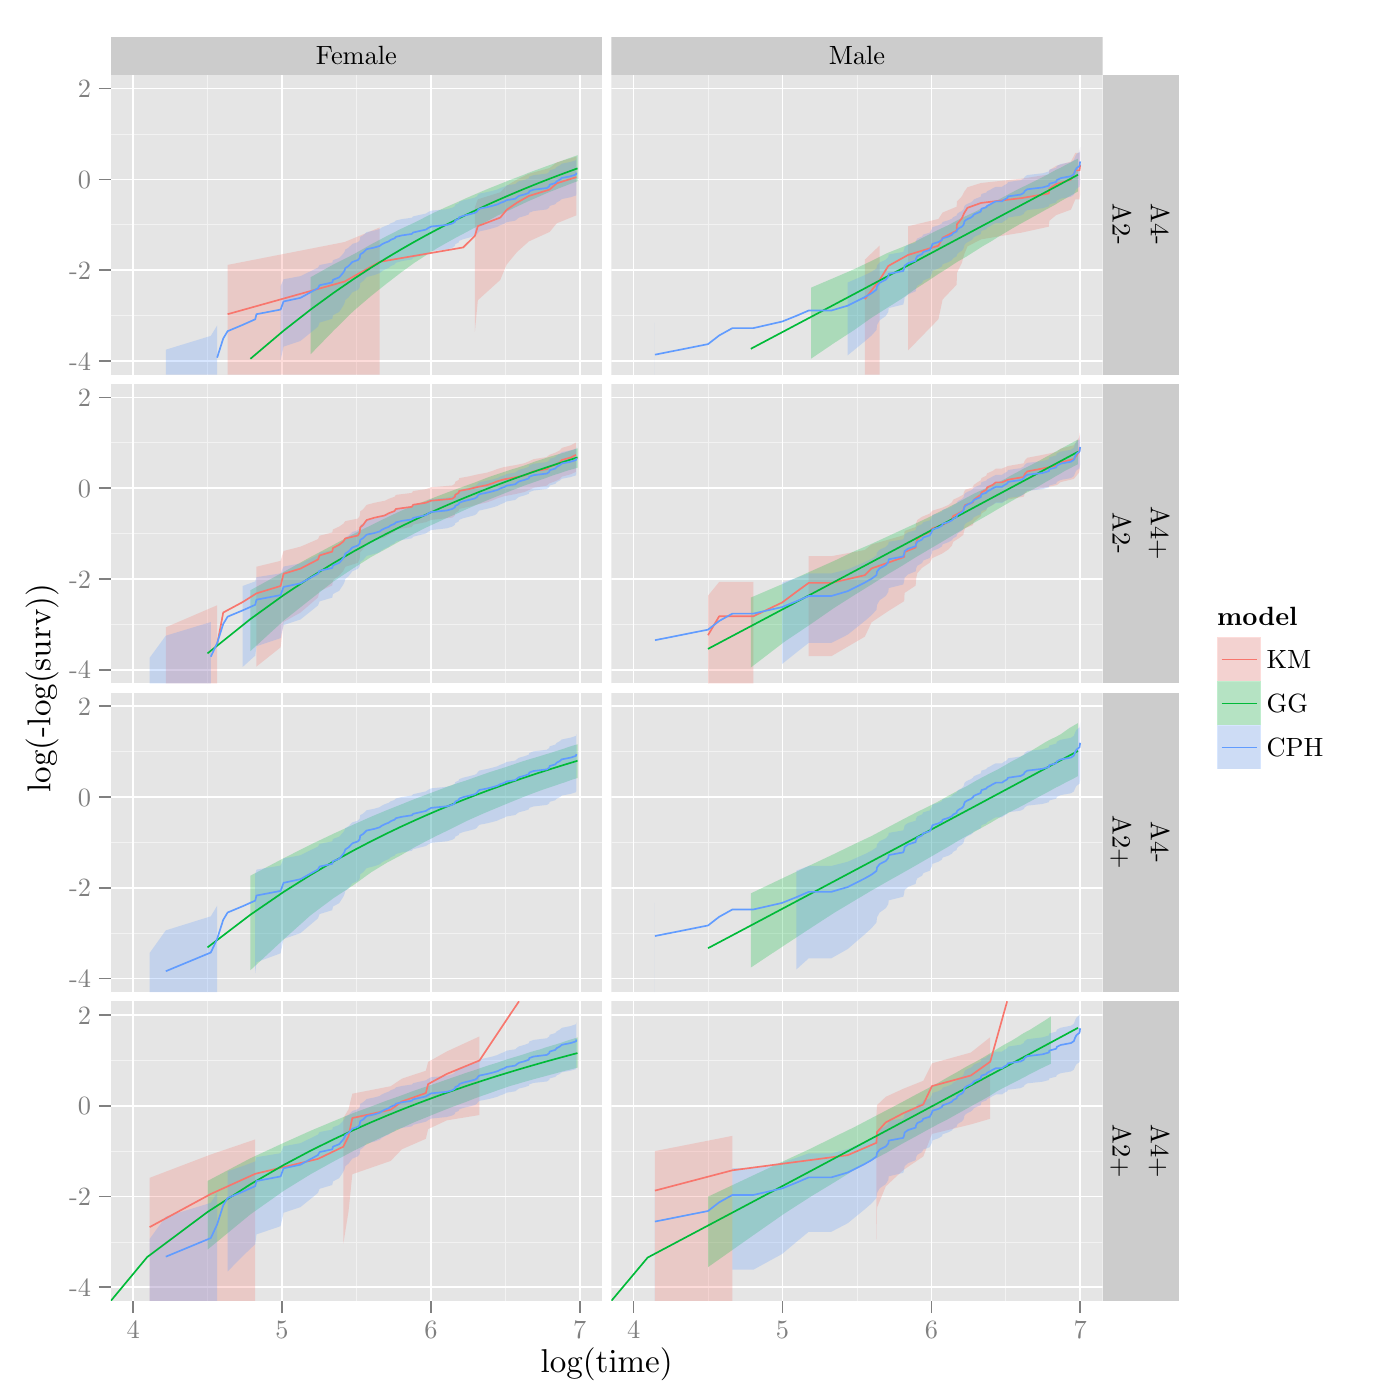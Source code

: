 % Created by tikzDevice version 0.8.1 on 2015-02-03 07:14:52
% !TEX encoding = UTF-8 Unicode
\documentclass[11pt]{memoir}
\nonstopmode

\usepackage{tikz}

\usepackage[active,tightpage,psfixbb]{preview}

\PreviewEnvironment{pgfpicture}

\setlength\PreviewBorder{0pt}

\usepackage{amsmath}
\newcommand{\SweaveOpts}[1]{}  % do not interfere with LaTeX
\newcommand{\SweaveInput}[1]{} % because they are not real TeX commands
\newcommand{\Sexpr}[1]{}       % will only be parsed by R


\usepackage{geometry}
\usepackage{amsmath}
\usepackage{lscape}
\geometry{verbose,tmargin=2.5cm,bmargin=2.5cm,lmargin=2.5cm,rmargin=2.5cm}


\begin{document}

\begin{tikzpicture}[x=1pt,y=1pt]
\definecolor{fillColor}{RGB}{255,255,255}
\path[use as bounding box,fill=fillColor,fill opacity=0.00] (0,0) rectangle (505.89,505.89);
\begin{scope}
\path[clip] (  0.00,  0.00) rectangle (505.89,505.89);
\definecolor{drawColor}{RGB}{255,255,255}
\definecolor{fillColor}{RGB}{255,255,255}

\path[draw=drawColor,line width= 0.6pt,line join=round,line cap=round,fill=fillColor] (  0.00,  0.00) rectangle (505.89,505.89);
\end{scope}
\begin{scope}
\path[clip] ( 40.03,478.81) rectangle (217.57,492.64);
\definecolor{fillColor}{gray}{0.80}

\path[fill=fillColor] ( 40.03,478.81) rectangle (217.57,492.64);
\definecolor{drawColor}{RGB}{0,0,0}

\node[text=drawColor,anchor=base,inner sep=0pt, outer sep=0pt, scale=  0.87] at (128.80,482.43) {Female};
\end{scope}
\begin{scope}
\path[clip] (220.89,478.81) rectangle (398.43,492.64);
\definecolor{fillColor}{gray}{0.80}

\path[fill=fillColor] (220.89,478.81) rectangle (398.43,492.64);
\definecolor{drawColor}{RGB}{0,0,0}

\node[text=drawColor,anchor=base,inner sep=0pt, outer sep=0pt, scale=  0.87] at (309.66,482.43) {Male};
\end{scope}
\begin{scope}
\path[clip] ( 40.03,370.54) rectangle (217.57,478.81);
\definecolor{fillColor}{gray}{0.90}

\path[fill=fillColor] ( 40.03,370.54) rectangle (217.57,478.81);
\definecolor{drawColor}{gray}{0.95}

\path[draw=drawColor,line width= 0.3pt,line join=round] ( 40.03,391.87) --
	(217.57,391.87);

\path[draw=drawColor,line width= 0.3pt,line join=round] ( 40.03,424.67) --
	(217.57,424.67);

\path[draw=drawColor,line width= 0.3pt,line join=round] ( 40.03,457.48) --
	(217.57,457.48);

\path[draw=drawColor,line width= 0.3pt,line join=round] ( 75.00,370.54) --
	( 75.00,478.81);

\path[draw=drawColor,line width= 0.3pt,line join=round] (128.80,370.54) --
	(128.80,478.81);

\path[draw=drawColor,line width= 0.3pt,line join=round] (182.60,370.54) --
	(182.60,478.81);
\definecolor{drawColor}{RGB}{255,255,255}

\path[draw=drawColor,line width= 0.6pt,line join=round] ( 40.03,375.46) --
	(217.57,375.46);

\path[draw=drawColor,line width= 0.6pt,line join=round] ( 40.03,408.27) --
	(217.57,408.27);

\path[draw=drawColor,line width= 0.6pt,line join=round] ( 40.03,441.08) --
	(217.57,441.08);

\path[draw=drawColor,line width= 0.6pt,line join=round] ( 40.03,473.89) --
	(217.57,473.89);

\path[draw=drawColor,line width= 0.6pt,line join=round] ( 48.10,370.54) --
	( 48.10,478.81);

\path[draw=drawColor,line width= 0.6pt,line join=round] (101.90,370.54) --
	(101.90,478.81);

\path[draw=drawColor,line width= 0.6pt,line join=round] (155.70,370.54) --
	(155.70,478.81);

\path[draw=drawColor,line width= 0.6pt,line join=round] (209.50,370.54) --
	(209.50,478.81);
\definecolor{fillColor}{RGB}{248,118,109}

\path[fill=fillColor,fill opacity=0.25] ( 82.25,410.16) --
	(124.53,418.43) --
	(137.19,423.70) --
	(137.19,370.54) --
	(124.53,370.54) --
	( 82.25,370.54) --
	cycle;

\path[fill=fillColor,fill opacity=0.25] (171.59,430.99) --
	(172.67,433.85) --
	(180.78,436.41) --
	(183.07,438.77) --
	(186.79,440.98) --
	(191.10,443.10) --
	(198.63,445.17) --
	(201.15,447.21) --
	(208.28,449.26) --
	(208.28,428.07) --
	(201.15,425.19) --
	(198.63,422.08) --
	(191.10,418.66) --
	(186.79,414.79) --
	(183.07,410.28) --
	(180.78,404.75) --
	(172.67,397.40) --
	(171.59,385.92) --
	cycle;
\definecolor{fillColor}{RGB}{0,186,56}

\path[fill=fillColor,fill opacity=0.25] ( 40.03,370.54) --
	( 40.03,370.54) --
	cycle;

\path[fill=fillColor,fill opacity=0.25] (112.28,377.92) --
	(120.58,386.45) --
	(127.76,393.52) --
	(134.10,398.94) --
	(139.77,403.46) --
	(144.89,407.41) --
	(149.58,410.82) --
	(153.88,413.60) --
	(157.87,416.16) --
	(161.58,418.25) --
	(165.05,420.18) --
	(168.31,421.89) --
	(171.39,423.54) --
	(174.30,425.06) --
	(177.06,426.49) --
	(179.68,427.94) --
	(182.19,429.10) --
	(184.58,430.19) --
	(186.87,431.28) --
	(189.06,432.32) --
	(191.17,433.30) --
	(193.20,434.16) --
	(195.16,435.01) --
	(197.05,435.87) --
	(198.87,436.62) --
	(200.64,437.31) --
	(202.34,437.99) --
	(204.00,438.62) --
	(205.61,439.26) --
	(207.16,439.84) --
	(208.68,440.40) --
	(208.68,449.79) --
	(207.16,449.25) --
	(205.61,448.71) --
	(204.00,448.16) --
	(202.34,447.55) --
	(200.64,446.93) --
	(198.87,446.33) --
	(197.05,445.67) --
	(195.16,444.97) --
	(193.20,444.27) --
	(191.17,443.51) --
	(189.06,442.65) --
	(186.87,441.82) --
	(184.58,440.96) --
	(182.19,439.99) --
	(179.68,438.99) --
	(177.06,437.96) --
	(174.30,436.81) --
	(171.39,435.55) --
	(168.31,434.22) --
	(165.05,432.73) --
	(161.58,431.22) --
	(157.87,429.53) --
	(153.88,427.54) --
	(149.58,425.37) --
	(144.89,423.19) --
	(139.77,420.58) --
	(134.10,417.59) --
	(127.76,413.98) --
	(120.58,410.38) --
	(112.28,405.73) --
	cycle;
\definecolor{fillColor}{RGB}{97,156,255}

\path[fill=fillColor,fill opacity=0.25] ( 59.91,370.54) --
	( 76.17,370.54) --
	( 78.46,370.54) --
	( 78.46,388.28) --
	( 76.17,384.51) --
	( 59.91,379.53) --
	cycle;

\path[fill=fillColor,fill opacity=0.25] (101.39,375.77) --
	(102.47,380.64) --
	(108.57,382.69) --
	(114.91,387.84) --
	(115.47,389.32) --
	(120.06,390.70) --
	(120.32,391.98) --
	(122.59,393.20) --
	(124.05,395.44) --
	(124.53,396.49) --
	(124.76,397.48) --
	(125.94,398.43) --
	(127.31,400.25) --
	(129.31,401.12) --
	(129.96,401.96) --
	(130.17,403.58) --
	(131.23,404.34) --
	(131.86,405.08) --
	(132.48,405.80) --
	(135.28,406.50) --
	(137.19,407.18) --
	(137.94,407.84) --
	(139.04,408.48) --
	(140.48,409.11) --
	(141.18,409.72) --
	(142.56,410.34) --
	(143.07,410.94) --
	(145.22,411.54) --
	(148.82,412.14) --
	(149.28,412.72) --
	(153.88,413.90) --
	(154.70,414.51) --
	(155.78,415.14) --
	(161.46,415.77) --
	(163.46,416.40) --
	(164.38,417.02) --
	(164.49,417.64) --
	(165.72,418.25) --
	(165.94,418.85) --
	(167.36,419.45) --
	(169.57,420.03) --
	(171.59,420.61) --
	(172.38,421.17) --
	(172.67,421.73) --
	(173.25,422.28) --
	(175.88,422.84) --
	(178.03,423.41) --
	(179.77,423.96) --
	(180.78,424.52) --
	(182.19,425.06) --
	(183.07,425.61) --
	(186.19,426.15) --
	(186.79,426.70) --
	(187.53,427.25) --
	(189.56,427.83) --
	(191.10,428.42) --
	(191.24,429.02) --
	(192.80,429.61) --
	(197.60,430.22) --
	(198.45,430.85) --
	(198.63,431.47) --
	(200.64,432.09) --
	(201.15,432.72) --
	(202.29,433.34) --
	(203.01,433.96) --
	(206.18,434.60) --
	(208.13,435.25) --
	(208.28,435.93) --
	(208.28,448.66) --
	(208.13,448.00) --
	(206.18,447.37) --
	(203.01,446.75) --
	(202.29,446.14) --
	(201.15,445.54) --
	(200.64,444.93) --
	(198.63,444.34) --
	(198.45,443.75) --
	(197.60,443.16) --
	(192.80,442.58) --
	(191.24,442.02) --
	(191.10,441.46) --
	(189.56,440.92) --
	(187.53,440.39) --
	(186.79,439.89) --
	(186.19,439.39) --
	(183.07,438.90) --
	(182.19,438.41) --
	(180.78,437.93) --
	(179.77,437.43) --
	(178.03,436.94) --
	(175.88,436.44) --
	(173.25,435.93) --
	(172.67,435.45) --
	(172.38,434.96) --
	(171.59,434.47) --
	(169.57,433.96) --
	(167.36,433.46) --
	(165.94,432.94) --
	(165.72,432.43) --
	(164.49,431.90) --
	(164.38,431.37) --
	(163.46,430.84) --
	(161.46,430.30) --
	(155.78,429.76) --
	(154.70,429.22) --
	(153.88,428.71) --
	(149.28,427.71) --
	(148.82,427.21) --
	(145.22,426.71) --
	(143.07,426.21) --
	(142.56,425.71) --
	(141.18,425.19) --
	(140.48,424.69) --
	(139.04,424.17) --
	(137.94,423.65) --
	(137.19,423.12) --
	(135.28,422.58) --
	(132.48,422.02) --
	(131.86,421.45) --
	(131.23,420.87) --
	(130.17,420.27) --
	(129.96,419.03) --
	(129.31,418.38) --
	(127.31,417.73) --
	(125.94,416.38) --
	(124.76,415.69) --
	(124.53,414.97) --
	(124.05,414.23) --
	(122.59,412.68) --
	(120.32,411.86) --
	(120.06,411.01) --
	(115.47,410.12) --
	(114.91,409.18) --
	(108.57,406.10) --
	(102.47,404.97) --
	(101.39,402.45) --
	cycle;
\definecolor{drawColor}{RGB}{248,118,109}

\path[draw=drawColor,line width= 0.6pt,line join=round] ( 82.25,392.35) --
	(124.53,404.16) --
	(137.19,411.27) --
	(167.36,416.47) --
	(171.59,420.64) --
	(172.67,424.17) --
	(180.78,427.26) --
	(183.07,430.06) --
	(186.79,432.64) --
	(191.10,435.07) --
	(198.63,437.39) --
	(201.15,439.64) --
	(208.28,441.88);
\definecolor{drawColor}{RGB}{0,186,56}

\path[draw=drawColor,line width= 0.6pt,line join=round] ( 90.47,376.22) --
	(102.47,386.38) --
	(112.28,394.05) --
	(120.58,400.10) --
	(127.76,405.04) --
	(134.10,409.17) --
	(139.77,412.69) --
	(144.89,415.74) --
	(149.58,418.42) --
	(153.88,420.80) --
	(157.87,422.93) --
	(161.58,424.85) --
	(165.05,426.60) --
	(168.31,428.20) --
	(171.39,429.67) --
	(174.30,431.03) --
	(177.06,432.30) --
	(179.68,433.47) --
	(182.19,434.57) --
	(184.58,435.60) --
	(186.87,436.57) --
	(189.06,437.49) --
	(191.17,438.35) --
	(193.20,439.17) --
	(195.16,439.95) --
	(197.05,440.69) --
	(198.87,441.40) --
	(200.64,442.07) --
	(202.34,442.72) --
	(204.00,443.33) --
	(205.61,443.93) --
	(207.16,444.49) --
	(208.68,445.04);
\definecolor{drawColor}{RGB}{97,156,255}

\path[draw=drawColor,line width= 0.6pt,line join=round] ( 78.46,376.65) --
	( 80.66,383.57) --
	( 82.25,386.21) --
	( 87.71,388.50) --
	( 92.23,390.52) --
	( 92.67,392.35) --
	(101.39,394.02) --
	(102.47,396.95) --
	(108.57,398.26) --
	(114.91,401.76) --
	(115.47,402.82) --
	(120.06,403.82) --
	(120.32,404.77) --
	(122.59,405.67) --
	(124.05,407.39) --
	(124.53,408.21) --
	(124.76,408.99) --
	(125.94,409.75) --
	(127.31,411.21) --
	(129.31,411.93) --
	(129.96,412.62) --
	(130.17,413.96) --
	(131.23,414.61) --
	(131.86,415.23) --
	(132.48,415.84) --
	(135.28,416.44) --
	(137.19,417.02) --
	(137.94,417.58) --
	(139.04,418.14) --
	(140.48,418.68) --
	(141.18,419.22) --
	(142.56,419.76) --
	(143.07,420.30) --
	(145.22,420.82) --
	(148.82,421.35) --
	(149.28,421.87) --
	(153.88,422.92) --
	(154.70,423.46) --
	(155.78,424.03) --
	(161.46,424.59) --
	(163.46,425.16) --
	(164.38,425.72) --
	(164.49,426.27) --
	(165.72,426.82) --
	(165.94,427.37) --
	(167.36,427.90) --
	(169.57,428.43) --
	(171.59,428.96) --
	(172.38,429.47) --
	(172.67,429.98) --
	(173.25,430.49) --
	(175.88,431.01) --
	(178.03,431.53) --
	(179.77,432.04) --
	(180.78,432.56) --
	(182.19,433.06) --
	(183.07,433.57) --
	(186.19,434.07) --
	(186.79,434.59) --
	(187.53,435.10) --
	(189.56,435.64) --
	(191.10,436.21) --
	(191.24,436.78) --
	(192.80,437.35) --
	(197.60,437.93) --
	(198.45,438.53) --
	(198.63,439.13) --
	(200.64,439.74) --
	(201.15,440.35) --
	(202.29,440.96) --
	(203.01,441.57) --
	(206.18,442.20) --
	(208.13,442.83) --
	(208.28,443.50);
\end{scope}
\begin{scope}
\path[clip] ( 40.03,258.96) rectangle (217.57,367.23);
\definecolor{fillColor}{gray}{0.90}

\path[fill=fillColor] ( 40.03,258.96) rectangle (217.57,367.23);
\definecolor{drawColor}{gray}{0.95}

\path[draw=drawColor,line width= 0.3pt,line join=round] ( 40.03,280.28) --
	(217.57,280.28);

\path[draw=drawColor,line width= 0.3pt,line join=round] ( 40.03,313.09) --
	(217.57,313.09);

\path[draw=drawColor,line width= 0.3pt,line join=round] ( 40.03,345.90) --
	(217.57,345.90);

\path[draw=drawColor,line width= 0.3pt,line join=round] ( 75.00,258.96) --
	( 75.00,367.23);

\path[draw=drawColor,line width= 0.3pt,line join=round] (128.80,258.96) --
	(128.80,367.23);

\path[draw=drawColor,line width= 0.3pt,line join=round] (182.60,258.96) --
	(182.60,367.23);
\definecolor{drawColor}{RGB}{255,255,255}

\path[draw=drawColor,line width= 0.6pt,line join=round] ( 40.03,263.88) --
	(217.57,263.88);

\path[draw=drawColor,line width= 0.6pt,line join=round] ( 40.03,296.69) --
	(217.57,296.69);

\path[draw=drawColor,line width= 0.6pt,line join=round] ( 40.03,329.50) --
	(217.57,329.50);

\path[draw=drawColor,line width= 0.6pt,line join=round] ( 40.03,362.31) --
	(217.57,362.31);

\path[draw=drawColor,line width= 0.6pt,line join=round] ( 48.10,258.96) --
	( 48.10,367.23);

\path[draw=drawColor,line width= 0.6pt,line join=round] (101.90,258.96) --
	(101.90,367.23);

\path[draw=drawColor,line width= 0.6pt,line join=round] (155.70,258.96) --
	(155.70,367.23);

\path[draw=drawColor,line width= 0.6pt,line join=round] (209.50,258.96) --
	(209.50,367.23);
\definecolor{fillColor}{RGB}{248,118,109}

\path[fill=fillColor,fill opacity=0.25] ( 59.91,279.20) --
	( 78.46,287.17) --
	( 78.46,258.96) --
	( 59.91,258.96) --
	cycle;

\path[fill=fillColor,fill opacity=0.25] ( 92.67,301.11) --
	(101.39,303.23) --
	(102.47,306.80) --
	(108.57,308.34) --
	(114.91,311.08) --
	(115.47,312.31) --
	(120.06,313.47) --
	(120.32,314.57) --
	(122.59,315.62) --
	(124.05,316.62) --
	(124.76,317.58) --
	(129.31,318.50) --
	(129.96,319.39) --
	(130.17,321.08) --
	(131.23,321.89) --
	(131.86,322.68) --
	(132.48,323.45) --
	(135.28,324.20) --
	(139.04,324.94) --
	(140.48,325.66) --
	(142.56,326.37) --
	(143.07,327.07) --
	(148.82,327.77) --
	(149.28,328.45) --
	(153.88,329.13) --
	(155.78,329.80) --
	(163.46,330.46) --
	(164.38,331.13) --
	(164.49,331.79) --
	(165.72,332.45) --
	(165.94,333.11) --
	(169.57,333.77) --
	(172.38,334.43) --
	(175.88,335.09) --
	(178.03,335.76) --
	(179.77,336.44) --
	(182.19,337.12) --
	(186.19,337.81) --
	(189.56,338.52) --
	(191.24,339.24) --
	(192.80,339.97) --
	(197.60,340.73) --
	(198.45,341.51) --
	(200.64,342.31) --
	(202.29,343.15) --
	(203.01,344.03) --
	(206.18,344.96) --
	(208.13,345.96) --
	(208.13,335.38) --
	(206.18,334.49) --
	(203.01,333.64) --
	(202.29,332.80) --
	(200.64,331.99) --
	(198.45,331.19) --
	(197.60,330.40) --
	(192.80,329.63) --
	(191.24,328.86) --
	(189.56,328.10) --
	(186.19,327.34) --
	(182.19,326.59) --
	(179.77,325.83) --
	(178.03,325.08) --
	(175.88,324.32) --
	(172.38,323.56) --
	(169.57,322.79) --
	(165.94,322.02) --
	(165.72,321.24) --
	(164.49,320.46) --
	(164.38,319.66) --
	(163.46,318.85) --
	(155.78,318.02) --
	(153.88,317.19) --
	(149.28,316.33) --
	(148.82,315.46) --
	(143.07,314.56) --
	(142.56,313.65) --
	(140.48,312.71) --
	(139.04,311.74) --
	(135.28,310.74) --
	(132.48,309.70) --
	(131.86,308.63) --
	(131.23,307.51) --
	(130.17,306.35) --
	(129.96,303.86) --
	(129.31,302.51) --
	(124.76,301.09) --
	(124.05,299.58) --
	(122.59,297.96) --
	(120.32,296.22) --
	(120.06,294.33) --
	(115.47,292.27) --
	(114.91,289.99) --
	(108.57,284.52) --
	(102.47,281.14) --
	(101.39,271.96) --
	( 92.67,265.03) --
	cycle;
\definecolor{fillColor}{RGB}{0,186,56}

\path[fill=fillColor,fill opacity=0.25] ( 40.03,258.96) --
	( 40.03,258.96) --
	cycle;

\path[fill=fillColor,fill opacity=0.25] ( 90.47,270.61) --
	(102.47,281.59) --
	(112.28,289.37) --
	(120.58,295.84) --
	(127.76,300.60) --
	(134.10,304.62) --
	(139.77,307.70) --
	(144.89,310.56) --
	(149.58,313.02) --
	(153.88,315.23) --
	(157.87,317.06) --
	(161.58,318.78) --
	(165.05,320.27) --
	(168.31,321.77) --
	(171.39,323.12) --
	(174.30,324.37) --
	(177.06,325.52) --
	(179.68,326.58) --
	(182.19,327.57) --
	(184.58,328.54) --
	(186.87,329.41) --
	(189.06,330.28) --
	(191.17,331.02) --
	(193.20,331.72) --
	(195.16,332.42) --
	(197.05,333.07) --
	(198.87,333.77) --
	(200.64,334.38) --
	(202.34,334.90) --
	(204.00,335.49) --
	(205.61,336.00) --
	(207.16,336.40) --
	(208.68,336.87) --
	(208.68,343.90) --
	(207.16,343.37) --
	(205.61,342.90) --
	(204.00,342.37) --
	(202.34,341.90) --
	(200.64,341.41) --
	(198.87,340.89) --
	(197.05,340.33) --
	(195.16,339.70) --
	(193.20,339.07) --
	(191.17,338.30) --
	(189.06,337.54) --
	(186.87,336.85) --
	(184.58,336.17) --
	(182.19,335.38) --
	(179.68,334.52) --
	(177.06,333.67) --
	(174.30,332.61) --
	(171.39,331.47) --
	(168.31,330.38) --
	(165.05,329.19) --
	(161.58,327.91) --
	(157.87,326.49) --
	(153.88,324.96) --
	(149.58,323.23) --
	(144.89,321.29) --
	(139.77,318.89) --
	(134.10,316.10) --
	(127.76,312.97) --
	(120.58,309.05) --
	(112.28,304.65) --
	(102.47,299.21) --
	( 90.47,292.60) --
	cycle;
\definecolor{fillColor}{RGB}{97,156,255}

\path[fill=fillColor,fill opacity=0.25] ( 54.07,258.96) --
	( 59.91,258.96) --
	( 76.17,258.96) --
	( 76.17,281.10) --
	( 59.91,276.18) --
	( 54.07,268.18) --
	cycle;

\path[fill=fillColor,fill opacity=0.25] ( 87.71,264.90) --
	( 92.23,268.98) --
	( 92.67,272.38) --
	(101.39,275.27) --
	(102.47,280.02) --
	(108.57,282.03) --
	(114.91,287.11) --
	(115.47,288.57) --
	(120.06,289.94) --
	(120.32,291.22) --
	(122.59,292.42) --
	(124.05,294.65) --
	(124.53,295.69) --
	(124.76,296.69) --
	(125.94,297.64) --
	(127.31,299.46) --
	(129.31,300.33) --
	(129.96,301.18) --
	(130.17,302.79) --
	(131.23,303.55) --
	(131.86,304.29) --
	(132.48,305.01) --
	(135.28,305.71) --
	(137.19,306.39) --
	(137.94,307.04) --
	(139.04,307.69) --
	(140.48,308.32) --
	(141.18,308.93) --
	(142.56,309.55) --
	(143.07,310.16) --
	(145.22,310.76) --
	(148.82,311.36) --
	(149.28,311.94) --
	(153.88,313.12) --
	(154.70,313.72) --
	(155.78,314.36) --
	(161.46,314.98) --
	(163.46,315.61) --
	(164.38,316.23) --
	(164.49,316.84) --
	(165.72,317.44) --
	(165.94,318.03) --
	(167.36,318.62) --
	(169.57,319.19) --
	(171.59,319.76) --
	(172.38,320.32) --
	(172.67,320.87) --
	(173.25,321.42) --
	(175.88,321.98) --
	(178.03,322.53) --
	(179.77,323.08) --
	(180.78,323.63) --
	(182.19,324.17) --
	(183.07,324.70) --
	(186.19,325.23) --
	(186.79,325.78) --
	(187.53,326.31) --
	(189.56,326.88) --
	(191.10,327.46) --
	(191.24,328.05) --
	(192.80,328.63) --
	(197.60,329.23) --
	(198.45,329.83) --
	(198.63,330.44) --
	(200.64,331.04) --
	(201.15,331.65) --
	(202.29,332.26) --
	(203.01,332.87) --
	(206.18,333.49) --
	(208.13,334.11) --
	(208.28,334.75) --
	(208.28,344.50) --
	(208.13,343.81) --
	(206.18,343.17) --
	(203.01,342.54) --
	(202.29,341.92) --
	(201.15,341.31) --
	(200.64,340.70) --
	(198.63,340.10) --
	(198.45,339.50) --
	(197.60,338.90) --
	(192.80,338.32) --
	(191.24,337.76) --
	(191.10,337.20) --
	(189.56,336.65) --
	(187.53,336.11) --
	(186.79,335.61) --
	(186.19,335.11) --
	(183.07,334.63) --
	(182.19,334.13) --
	(180.78,333.65) --
	(179.77,333.15) --
	(178.03,332.65) --
	(175.88,332.16) --
	(173.25,331.65) --
	(172.67,331.17) --
	(172.38,330.68) --
	(171.59,330.19) --
	(169.57,329.69) --
	(167.36,329.19) --
	(165.94,328.68) --
	(165.72,328.16) --
	(164.49,327.63) --
	(164.38,327.11) --
	(163.46,326.58) --
	(161.46,326.04) --
	(155.78,325.51) --
	(154.70,324.98) --
	(153.88,324.47) --
	(149.28,323.48) --
	(148.82,322.99) --
	(145.22,322.50) --
	(143.07,322.01) --
	(142.56,321.51) --
	(141.18,321.00) --
	(140.48,320.50) --
	(139.04,320.00) --
	(137.94,319.48) --
	(137.19,318.96) --
	(135.28,318.43) --
	(132.48,317.88) --
	(131.86,317.32) --
	(131.23,316.74) --
	(130.17,316.16) --
	(129.96,314.93) --
	(129.31,314.30) --
	(127.31,313.66) --
	(125.94,312.34) --
	(124.76,311.66) --
	(124.53,310.96) --
	(124.05,310.23) --
	(122.59,308.71) --
	(120.32,307.91) --
	(120.06,307.08) --
	(115.47,306.20) --
	(114.91,305.29) --
	(108.57,302.28) --
	(102.47,301.17) --
	(101.39,298.70) --
	( 92.67,297.32) --
	( 92.23,295.80) --
	( 87.71,294.15) --
	cycle;
\definecolor{drawColor}{RGB}{248,118,109}

\path[draw=drawColor,line width= 0.6pt,line join=round] ( 78.46,272.90) --
	( 80.66,284.54) --
	( 87.71,288.34) --
	( 92.67,291.47) --
	(101.39,294.14) --
	(102.47,298.55) --
	(108.57,300.42) --
	(114.91,303.71) --
	(115.47,305.18) --
	(120.06,306.55) --
	(120.32,307.84) --
	(122.59,309.06) --
	(124.05,310.22) --
	(124.76,311.32) --
	(129.31,312.38) --
	(129.96,313.39) --
	(130.17,315.31) --
	(131.23,316.23) --
	(131.86,317.11) --
	(132.48,317.97) --
	(135.28,318.81) --
	(139.04,319.63) --
	(140.48,320.43) --
	(142.56,321.21) --
	(143.07,321.98) --
	(148.82,322.74) --
	(149.28,323.49) --
	(153.88,324.22) --
	(155.78,324.95) --
	(163.46,325.66) --
	(164.38,326.38) --
	(164.49,327.08) --
	(165.72,327.78) --
	(165.94,328.48) --
	(169.57,329.18) --
	(172.38,329.88) --
	(175.88,330.57) --
	(178.03,331.27) --
	(179.77,331.98) --
	(182.19,332.68) --
	(186.19,333.40) --
	(189.56,334.12) --
	(191.24,334.86) --
	(192.80,335.60) --
	(197.60,336.36) --
	(198.45,337.15) --
	(200.64,337.95) --
	(202.29,338.78) --
	(203.01,339.65) --
	(206.18,340.55) --
	(208.13,341.51);
\definecolor{drawColor}{RGB}{0,186,56}

\path[draw=drawColor,line width= 0.6pt,line join=round] ( 74.99,269.78) --
	( 90.47,282.17) --
	(102.47,290.83) --
	(112.28,297.33) --
	(120.58,302.45) --
	(127.76,306.62) --
	(134.10,310.10) --
	(139.77,313.07) --
	(144.89,315.64) --
	(149.58,317.91) --
	(153.88,319.92) --
	(157.87,321.72) --
	(161.58,323.35) --
	(165.05,324.83) --
	(168.31,326.18) --
	(171.39,327.43) --
	(174.30,328.59) --
	(177.06,329.67) --
	(179.68,330.67) --
	(182.19,331.61) --
	(184.58,332.49) --
	(186.87,333.32) --
	(189.06,334.10) --
	(191.17,334.84) --
	(193.20,335.54) --
	(195.16,336.21) --
	(197.05,336.85) --
	(198.87,337.46) --
	(200.64,338.04) --
	(202.34,338.59) --
	(204.00,339.12) --
	(205.61,339.63) --
	(207.16,340.13) --
	(208.68,340.60);
\definecolor{drawColor}{RGB}{97,156,255}

\path[draw=drawColor,line width= 0.6pt,line join=round] ( 76.17,268.59) --
	( 78.46,273.49) --
	( 80.66,280.41) --
	( 82.25,283.05) --
	( 87.71,285.33) --
	( 92.23,287.35) --
	( 92.67,289.19) --
	(101.39,290.85) --
	(102.47,293.79) --
	(108.57,295.10) --
	(114.91,298.60) --
	(115.47,299.65) --
	(120.06,300.65) --
	(120.32,301.60) --
	(122.59,302.51) --
	(124.05,304.23) --
	(124.53,305.04) --
	(124.76,305.82) --
	(125.94,306.58) --
	(127.31,308.05) --
	(129.31,308.76) --
	(129.96,309.46) --
	(130.17,310.80) --
	(131.23,311.44) --
	(131.86,312.07) --
	(132.48,312.68) --
	(135.28,313.27) --
	(137.19,313.85) --
	(137.94,314.42) --
	(139.04,314.97) --
	(140.48,315.52) --
	(141.18,316.05) --
	(142.56,316.60) --
	(143.07,317.13) --
	(145.22,317.66) --
	(148.82,318.19) --
	(149.28,318.71) --
	(153.88,319.75) --
	(154.70,320.30) --
	(155.78,320.86) --
	(161.46,321.43) --
	(163.46,321.99) --
	(164.38,322.55) --
	(164.49,323.11) --
	(165.72,323.66) --
	(165.94,324.20) --
	(167.36,324.74) --
	(169.57,325.27) --
	(171.59,325.79) --
	(172.38,326.31) --
	(172.67,326.82) --
	(173.25,327.32) --
	(175.88,327.84) --
	(178.03,328.36) --
	(179.77,328.88) --
	(180.78,329.39) --
	(182.19,329.90) --
	(183.07,330.40) --
	(186.19,330.90) --
	(186.79,331.42) --
	(187.53,331.93) --
	(189.56,332.48) --
	(191.10,333.04) --
	(191.24,333.61) --
	(192.80,334.18) --
	(197.60,334.77) --
	(198.45,335.37) --
	(198.63,335.97) --
	(200.64,336.57) --
	(201.15,337.18) --
	(202.29,337.79) --
	(203.01,338.41) --
	(206.18,339.03) --
	(208.13,339.67) --
	(208.28,340.34);
\end{scope}
\begin{scope}
\path[clip] ( 40.03,147.38) rectangle (217.57,255.65);
\definecolor{fillColor}{gray}{0.90}

\path[fill=fillColor] ( 40.03,147.38) rectangle (217.57,255.65);
\definecolor{drawColor}{gray}{0.95}

\path[draw=drawColor,line width= 0.3pt,line join=round] ( 40.03,168.70) --
	(217.57,168.70);

\path[draw=drawColor,line width= 0.3pt,line join=round] ( 40.03,201.51) --
	(217.57,201.51);

\path[draw=drawColor,line width= 0.3pt,line join=round] ( 40.03,234.32) --
	(217.57,234.32);

\path[draw=drawColor,line width= 0.3pt,line join=round] ( 75.00,147.38) --
	( 75.00,255.65);

\path[draw=drawColor,line width= 0.3pt,line join=round] (128.80,147.38) --
	(128.80,255.65);

\path[draw=drawColor,line width= 0.3pt,line join=round] (182.60,147.38) --
	(182.60,255.65);
\definecolor{drawColor}{RGB}{255,255,255}

\path[draw=drawColor,line width= 0.6pt,line join=round] ( 40.03,152.30) --
	(217.57,152.30);

\path[draw=drawColor,line width= 0.6pt,line join=round] ( 40.03,185.11) --
	(217.57,185.11);

\path[draw=drawColor,line width= 0.6pt,line join=round] ( 40.03,217.92) --
	(217.57,217.92);

\path[draw=drawColor,line width= 0.6pt,line join=round] ( 40.03,250.73) --
	(217.57,250.73);

\path[draw=drawColor,line width= 0.6pt,line join=round] ( 48.10,147.38) --
	( 48.10,255.65);

\path[draw=drawColor,line width= 0.6pt,line join=round] (101.90,147.38) --
	(101.90,255.65);

\path[draw=drawColor,line width= 0.6pt,line join=round] (155.70,147.38) --
	(155.70,255.65);

\path[draw=drawColor,line width= 0.6pt,line join=round] (209.50,147.38) --
	(209.50,255.65);
\definecolor{fillColor}{RGB}{0,186,56}

\path[fill=fillColor,fill opacity=0.25] ( 40.03,147.38) --
	( 40.03,147.38) --
	cycle;

\path[fill=fillColor,fill opacity=0.25] ( 90.47,155.29) --
	(102.47,166.41) --
	(112.28,175.20) --
	(120.58,181.39) --
	(127.76,186.07) --
	(134.10,190.67) --
	(139.77,194.14) --
	(144.89,196.85) --
	(149.58,199.62) --
	(153.88,201.89) --
	(157.87,203.93) --
	(161.58,205.70) --
	(165.05,207.44) --
	(168.31,209.09) --
	(171.39,210.47) --
	(174.30,211.76) --
	(177.06,212.93) --
	(179.68,214.02) --
	(182.19,215.06) --
	(184.58,216.05) --
	(186.87,216.98) --
	(189.06,217.87) --
	(191.17,218.68) --
	(193.20,219.45) --
	(195.16,220.18) --
	(197.05,220.85) --
	(198.87,221.44) --
	(200.64,222.03) --
	(202.34,222.63) --
	(204.00,223.16) --
	(205.61,223.76) --
	(207.16,224.29) --
	(208.68,224.77) --
	(208.68,236.93) --
	(207.16,236.50) --
	(205.61,236.03) --
	(204.00,235.44) --
	(202.34,234.91) --
	(200.64,234.37) --
	(198.87,233.81) --
	(197.05,233.26) --
	(195.16,232.68) --
	(193.20,232.08) --
	(191.17,231.50) --
	(189.06,230.84) --
	(186.87,230.11) --
	(184.58,229.32) --
	(182.19,228.52) --
	(179.68,227.73) --
	(177.06,226.91) --
	(174.30,225.95) --
	(171.39,224.92) --
	(168.31,223.82) --
	(165.05,222.80) --
	(161.58,221.59) --
	(157.87,220.17) --
	(153.88,218.68) --
	(149.58,217.07) --
	(144.89,215.17) --
	(139.77,213.14) --
	(134.10,210.77) --
	(127.76,207.94) --
	(120.58,204.66) --
	(112.28,200.72) --
	(102.47,195.75) --
	( 90.47,189.44) --
	cycle;
\definecolor{fillColor}{RGB}{97,156,255}

\path[fill=fillColor,fill opacity=0.25] ( 54.07,147.38) --
	( 59.91,147.38) --
	( 76.17,147.38) --
	( 78.46,147.38) --
	( 78.46,178.61) --
	( 76.17,174.77) --
	( 59.91,169.70) --
	( 54.07,161.52) --
	cycle;

\path[fill=fillColor,fill opacity=0.25] ( 92.23,154.29) --
	( 92.67,158.18) --
	(101.39,161.40) --
	(102.47,166.57) --
	(108.57,168.71) --
	(114.91,174.06) --
	(115.47,175.58) --
	(120.06,176.99) --
	(120.32,178.31) --
	(122.59,179.55) --
	(124.05,181.84) --
	(124.53,182.90) --
	(124.76,183.91) --
	(125.94,184.88) --
	(127.31,186.69) --
	(129.31,187.55) --
	(129.96,188.38) --
	(130.17,189.98) --
	(131.23,190.74) --
	(131.86,191.48) --
	(132.48,192.20) --
	(135.28,192.89) --
	(137.19,193.57) --
	(137.94,194.23) --
	(139.04,194.87) --
	(140.48,195.49) --
	(141.18,196.10) --
	(142.56,196.70) --
	(143.07,197.30) --
	(145.22,197.88) --
	(148.82,198.46) --
	(149.28,199.02) --
	(153.88,200.16) --
	(154.70,200.73) --
	(155.78,201.31) --
	(161.46,201.88) --
	(163.46,202.45) --
	(164.38,203.01) --
	(164.49,203.57) --
	(165.72,204.13) --
	(165.94,204.68) --
	(167.36,205.22) --
	(169.57,205.76) --
	(171.59,206.29) --
	(172.38,206.82) --
	(172.67,207.34) --
	(173.25,207.85) --
	(175.88,208.36) --
	(178.03,208.87) --
	(179.77,209.37) --
	(180.78,209.88) --
	(182.19,210.37) --
	(183.07,210.88) --
	(186.19,211.37) --
	(186.79,211.88) --
	(187.53,212.39) --
	(189.56,212.90) --
	(191.10,213.42) --
	(191.24,213.95) --
	(192.80,214.48) --
	(197.60,215.02) --
	(198.45,215.59) --
	(198.63,216.15) --
	(200.64,216.72) --
	(201.15,217.29) --
	(202.29,217.85) --
	(203.01,218.42) --
	(206.18,219.01) --
	(208.13,219.60) --
	(208.28,220.23) --
	(208.28,240.65) --
	(208.13,239.97) --
	(206.18,239.33) --
	(203.01,238.69) --
	(202.29,238.06) --
	(201.15,237.44) --
	(200.64,236.82) --
	(198.63,236.20) --
	(198.45,235.59) --
	(197.60,234.98) --
	(192.80,234.38) --
	(191.24,233.80) --
	(191.10,233.22) --
	(189.56,232.64) --
	(187.53,232.08) --
	(186.79,231.57) --
	(186.19,231.05) --
	(183.07,230.55) --
	(182.19,230.04) --
	(180.78,229.53) --
	(179.77,229.02) --
	(178.03,228.50) --
	(175.88,227.98) --
	(173.25,227.45) --
	(172.67,226.95) --
	(172.38,226.44) --
	(171.59,225.93) --
	(169.57,225.41) --
	(167.36,224.88) --
	(165.94,224.35) --
	(165.72,223.81) --
	(164.49,223.26) --
	(164.38,222.71) --
	(163.46,222.15) --
	(161.46,221.58) --
	(155.78,221.02) --
	(154.70,220.46) --
	(153.88,219.92) --
	(149.28,218.90) --
	(148.82,218.39) --
	(145.22,217.88) --
	(143.07,217.37) --
	(142.56,216.85) --
	(141.18,216.32) --
	(140.48,215.81) --
	(139.04,215.29) --
	(137.94,214.76) --
	(137.19,214.22) --
	(135.28,213.66) --
	(132.48,213.10) --
	(131.86,212.52) --
	(131.23,211.93) --
	(130.17,211.32) --
	(129.96,210.04) --
	(129.31,209.38) --
	(127.31,208.71) --
	(125.94,207.33) --
	(124.76,206.63) --
	(124.53,205.90) --
	(124.05,205.15) --
	(122.59,203.56) --
	(120.32,202.73) --
	(120.06,201.86) --
	(115.47,200.95) --
	(114.91,200.00) --
	(108.57,196.85) --
	(102.47,195.69) --
	(101.39,193.11) --
	( 92.67,191.65) --
	( 92.23,190.07) --
	cycle;
\definecolor{drawColor}{RGB}{0,186,56}

\path[draw=drawColor,line width= 0.6pt,line join=round] ( 74.99,163.54) --
	( 90.47,175.34) --
	(102.47,183.58) --
	(112.28,189.76) --
	(120.58,194.62) --
	(127.76,198.58) --
	(134.10,201.89) --
	(139.77,204.71) --
	(144.89,207.16) --
	(149.58,209.31) --
	(153.88,211.22) --
	(157.87,212.94) --
	(161.58,214.49) --
	(165.05,215.90) --
	(168.31,217.19) --
	(171.39,218.39) --
	(174.30,219.49) --
	(177.06,220.52) --
	(179.68,221.47) --
	(182.19,222.37) --
	(184.58,223.21) --
	(186.87,224.00) --
	(189.06,224.75) --
	(191.17,225.46) --
	(193.20,226.13) --
	(195.16,226.77) --
	(197.05,227.38) --
	(198.87,227.96) --
	(200.64,228.52) --
	(202.34,229.05) --
	(204.00,229.56) --
	(205.61,230.05) --
	(207.16,230.52) --
	(208.68,230.98);
\definecolor{drawColor}{RGB}{97,156,255}

\path[draw=drawColor,line width= 0.6pt,line join=round] ( 59.91,154.94) --
	( 76.17,161.69) --
	( 78.46,166.59) --
	( 80.66,173.50) --
	( 82.25,176.15) --
	( 87.71,178.43) --
	( 92.23,180.45) --
	( 92.67,182.29) --
	(101.39,183.95) --
	(102.47,186.88) --
	(108.57,188.19) --
	(114.91,191.70) --
	(115.47,192.75) --
	(120.06,193.75) --
	(120.32,194.70) --
	(122.59,195.61) --
	(124.05,197.32) --
	(124.53,198.14) --
	(124.76,198.92) --
	(125.94,199.68) --
	(127.31,201.14) --
	(129.31,201.86) --
	(129.96,202.55) --
	(130.17,203.90) --
	(131.23,204.54) --
	(131.86,205.16) --
	(132.48,205.77) --
	(135.28,206.37) --
	(137.19,206.95) --
	(137.94,207.51) --
	(139.04,208.07) --
	(140.48,208.61) --
	(141.18,209.15) --
	(142.56,209.69) --
	(143.07,210.23) --
	(145.22,210.75) --
	(148.82,211.28) --
	(149.28,211.80) --
	(153.88,212.85) --
	(154.70,213.40) --
	(155.78,213.96) --
	(161.46,214.52) --
	(163.46,215.09) --
	(164.38,215.65) --
	(164.49,216.21) --
	(165.72,216.76) --
	(165.94,217.30) --
	(167.36,217.84) --
	(169.57,218.37) --
	(171.59,218.89) --
	(172.38,219.41) --
	(172.67,219.92) --
	(173.25,220.42) --
	(175.88,220.94) --
	(178.03,221.46) --
	(179.77,221.97) --
	(180.78,222.49) --
	(182.19,222.99) --
	(183.07,223.50) --
	(186.19,224.00) --
	(186.79,224.52) --
	(187.53,225.03) --
	(189.56,225.58) --
	(191.10,226.14) --
	(191.24,226.71) --
	(192.80,227.28) --
	(197.60,227.87) --
	(198.45,228.47) --
	(198.63,229.07) --
	(200.64,229.67) --
	(201.15,230.28) --
	(202.29,230.89) --
	(203.01,231.50) --
	(206.18,232.13) --
	(208.13,232.77) --
	(208.28,233.43);
\end{scope}
\begin{scope}
\path[clip] ( 40.03, 35.80) rectangle (217.57,144.07);
\definecolor{fillColor}{gray}{0.90}

\path[fill=fillColor] ( 40.03, 35.80) rectangle (217.57,144.07);
\definecolor{drawColor}{gray}{0.95}

\path[draw=drawColor,line width= 0.3pt,line join=round] ( 40.03, 57.12) --
	(217.57, 57.12);

\path[draw=drawColor,line width= 0.3pt,line join=round] ( 40.03, 89.93) --
	(217.57, 89.93);

\path[draw=drawColor,line width= 0.3pt,line join=round] ( 40.03,122.74) --
	(217.57,122.74);

\path[draw=drawColor,line width= 0.3pt,line join=round] ( 75.00, 35.80) --
	( 75.00,144.07);

\path[draw=drawColor,line width= 0.3pt,line join=round] (128.80, 35.80) --
	(128.80,144.07);

\path[draw=drawColor,line width= 0.3pt,line join=round] (182.60, 35.80) --
	(182.60,144.07);
\definecolor{drawColor}{RGB}{255,255,255}

\path[draw=drawColor,line width= 0.6pt,line join=round] ( 40.03, 40.72) --
	(217.57, 40.72);

\path[draw=drawColor,line width= 0.6pt,line join=round] ( 40.03, 73.53) --
	(217.57, 73.53);

\path[draw=drawColor,line width= 0.6pt,line join=round] ( 40.03,106.34) --
	(217.57,106.34);

\path[draw=drawColor,line width= 0.6pt,line join=round] ( 40.03,139.14) --
	(217.57,139.14);

\path[draw=drawColor,line width= 0.6pt,line join=round] ( 48.10, 35.80) --
	( 48.10,144.07);

\path[draw=drawColor,line width= 0.6pt,line join=round] (101.90, 35.80) --
	(101.90,144.07);

\path[draw=drawColor,line width= 0.6pt,line join=round] (155.70, 35.80) --
	(155.70,144.07);

\path[draw=drawColor,line width= 0.6pt,line join=round] (209.50, 35.80) --
	(209.50,144.07);
\definecolor{fillColor}{RGB}{248,118,109}

\path[fill=fillColor,fill opacity=0.25] ( 54.07, 80.28) --
	( 76.17, 88.71) --
	( 92.23, 94.16) --
	( 92.23, 35.80) --
	( 76.17, 35.80) --
	( 54.07, 35.80) --
	cycle;

\path[fill=fillColor,fill opacity=0.25] (124.05,101.90) --
	(125.94,105.04) --
	(127.31,110.68) --
	(141.18,113.38) --
	(145.22,116.11) --
	(153.88,118.98) --
	(154.70,122.15) --
	(161.46,125.95) --
	(173.25,131.37) --
	(173.25,102.97) --
	(161.46,101.05) --
	(154.70, 97.88) --
	(153.88, 94.38) --
	(145.22, 90.59) --
	(141.18, 86.39) --
	(127.31, 81.58) --
	(125.94, 68.17) --
	(124.05, 56.39) --
	cycle;
\definecolor{fillColor}{RGB}{0,186,56}

\path[fill=fillColor,fill opacity=0.25] ( 40.03, 35.80) --
	( 40.03, 35.80) --
	cycle;

\path[fill=fillColor,fill opacity=0.25] ( 74.99, 54.34) --
	( 90.47, 67.06) --
	(102.47, 75.55) --
	(112.28, 81.61) --
	(120.58, 86.21) --
	(127.76, 90.04) --
	(134.10, 93.14) --
	(139.77, 95.81) --
	(144.89, 98.19) --
	(149.58,100.34) --
	(153.88,102.06) --
	(157.87,103.71) --
	(161.58,105.18) --
	(165.05,106.51) --
	(168.31,107.69) --
	(171.39,108.90) --
	(174.30,109.96) --
	(177.06,110.91) --
	(179.68,111.87) --
	(182.19,112.73) --
	(184.58,113.54) --
	(186.87,114.17) --
	(189.06,114.84) --
	(191.17,115.43) --
	(193.20,116.00) --
	(195.16,116.52) --
	(197.05,117.03) --
	(198.87,117.52) --
	(200.64,117.99) --
	(202.34,118.47) --
	(204.00,118.92) --
	(205.61,119.30) --
	(207.16,119.69) --
	(208.68,120.10) --
	(208.68,131.00) --
	(207.16,130.53) --
	(205.61,130.07) --
	(204.00,129.52) --
	(202.34,128.96) --
	(200.64,128.43) --
	(198.87,127.91) --
	(197.05,127.36) --
	(195.16,126.69) --
	(193.20,126.19) --
	(191.17,125.57) --
	(189.06,124.86) --
	(186.87,124.20) --
	(184.58,123.52) --
	(182.19,122.75) --
	(179.68,121.88) --
	(177.06,121.09) --
	(174.30,120.17) --
	(171.39,119.18) --
	(168.31,118.18) --
	(165.05,117.04) --
	(161.58,115.85) --
	(157.87,114.54) --
	(153.88,113.22) --
	(149.58,111.75) --
	(144.89,110.00) --
	(139.77,108.20) --
	(134.10,106.05) --
	(127.76,103.73) --
	(120.58,100.78) --
	(112.28, 97.31) --
	(102.47, 92.90) --
	( 90.47, 87.34) --
	( 74.99, 79.14) --
	cycle;
\definecolor{fillColor}{RGB}{97,156,255}

\path[fill=fillColor,fill opacity=0.25] ( 54.07, 35.80) --
	( 59.91, 35.80) --
	( 76.17, 35.80) --
	( 78.46, 35.80) --
	( 78.46, 75.01) --
	( 76.17, 71.24) --
	( 59.91, 66.26) --
	( 54.07, 58.20) --
	cycle;

\path[fill=fillColor,fill opacity=0.25] ( 82.25, 46.44) --
	( 87.71, 52.01) --
	( 92.23, 56.32) --
	( 92.67, 59.83) --
	(101.39, 62.80) --
	(102.47, 67.65) --
	(108.57, 69.69) --
	(114.91, 74.84) --
	(115.47, 76.31) --
	(120.06, 77.68) --
	(120.32, 78.97) --
	(122.59, 80.18) --
	(124.05, 82.43) --
	(124.53, 83.47) --
	(124.76, 84.47) --
	(125.94, 85.42) --
	(127.31, 87.21) --
	(129.31, 88.06) --
	(129.96, 88.89) --
	(130.17, 90.47) --
	(131.23, 91.22) --
	(131.86, 91.95) --
	(132.48, 92.66) --
	(135.28, 93.35) --
	(137.19, 94.02) --
	(137.94, 94.67) --
	(139.04, 95.31) --
	(140.48, 95.93) --
	(141.18, 96.53) --
	(142.56, 97.13) --
	(143.07, 97.72) --
	(145.22, 98.30) --
	(148.82, 98.88) --
	(149.28, 99.44) --
	(153.88,100.56) --
	(154.70,101.12) --
	(155.78,101.69) --
	(161.46,102.26) --
	(163.46,102.82) --
	(164.38,103.37) --
	(164.49,103.92) --
	(165.72,104.46) --
	(165.94,105.00) --
	(167.36,105.53) --
	(169.57,106.05) --
	(171.59,106.57) --
	(172.38,107.09) --
	(172.67,107.60) --
	(173.25,108.10) --
	(175.88,108.60) --
	(178.03,109.10) --
	(179.77,109.59) --
	(180.78,110.08) --
	(182.19,110.57) --
	(183.07,111.06) --
	(186.19,111.54) --
	(186.79,112.04) --
	(187.53,112.54) --
	(189.56,113.03) --
	(191.10,113.54) --
	(191.24,114.05) --
	(192.80,114.57) --
	(197.60,115.10) --
	(198.45,115.65) --
	(198.63,116.19) --
	(200.64,116.74) --
	(201.15,117.29) --
	(202.29,117.85) --
	(203.01,118.41) --
	(206.18,118.98) --
	(208.13,119.55) --
	(208.28,120.14) --
	(208.28,136.48) --
	(208.13,135.79) --
	(206.18,135.13) --
	(203.01,134.48) --
	(202.29,133.85) --
	(201.15,133.22) --
	(200.64,132.59) --
	(198.63,131.96) --
	(198.45,131.34) --
	(197.60,130.72) --
	(192.80,130.11) --
	(191.24,129.52) --
	(191.10,128.93) --
	(189.56,128.34) --
	(187.53,127.78) --
	(186.79,127.26) --
	(186.19,126.74) --
	(183.07,126.23) --
	(182.19,125.71) --
	(180.78,125.20) --
	(179.77,124.68) --
	(178.03,124.15) --
	(175.88,123.63) --
	(173.25,123.09) --
	(172.67,122.59) --
	(172.38,122.08) --
	(171.59,121.56) --
	(169.57,121.04) --
	(167.36,120.51) --
	(165.94,119.97) --
	(165.72,119.42) --
	(164.49,118.87) --
	(164.38,118.31) --
	(163.46,117.75) --
	(161.46,117.18) --
	(155.78,116.62) --
	(154.70,116.05) --
	(153.88,115.52) --
	(149.28,114.50) --
	(148.82,113.99) --
	(145.22,113.48) --
	(143.07,112.98) --
	(142.56,112.46) --
	(141.18,111.94) --
	(140.48,111.44) --
	(139.04,110.92) --
	(137.94,110.39) --
	(137.19,109.86) --
	(135.28,109.32) --
	(132.48,108.76) --
	(131.86,108.18) --
	(131.23,107.60) --
	(130.17,107.00) --
	(129.96,105.74) --
	(129.31,105.09) --
	(127.31,104.42) --
	(125.94,103.07) --
	(124.76,102.38) --
	(124.53,101.67) --
	(124.05,100.93) --
	(122.59, 99.38) --
	(120.32, 98.56) --
	(120.06, 97.72) --
	(115.47, 96.82) --
	(114.91, 95.89) --
	(108.57, 92.81) --
	(102.47, 91.68) --
	(101.39, 89.16) --
	( 92.67, 87.74) --
	( 92.23, 86.20) --
	( 87.71, 84.52) --
	( 82.25, 82.64) --
	cycle;
\definecolor{drawColor}{RGB}{248,118,109}

\path[draw=drawColor,line width= 0.6pt,line join=round] ( 54.07, 62.47) --
	( 76.17, 74.44) --
	( 92.23, 81.73) --
	(114.91, 87.13) --
	(124.05, 91.53) --
	(125.94, 95.32) --
	(127.31,101.88) --
	(141.18,104.90) --
	(145.22,107.88) --
	(153.88,110.91) --
	(154.70,114.14) --
	(161.46,117.83) --
	(173.25,122.68) --
	(187.53,144.07);
\definecolor{drawColor}{RGB}{0,186,56}

\path[draw=drawColor,line width= 0.6pt,line join=round] ( 40.03, 35.80) --
	( 53.18, 51.64) --
	( 74.99, 67.94) --
	( 90.47, 77.94) --
	(102.47, 84.90) --
	(112.28, 90.11) --
	(120.58, 94.21) --
	(127.76, 97.55) --
	(134.10,100.35) --
	(139.77,102.74) --
	(144.89,104.82) --
	(149.58,106.65) --
	(153.88,108.28) --
	(157.87,109.75) --
	(161.58,111.08) --
	(165.05,112.29) --
	(168.31,113.40) --
	(171.39,114.42) --
	(174.30,115.37) --
	(177.06,116.26) --
	(179.68,117.09) --
	(182.19,117.86) --
	(184.58,118.59) --
	(186.87,119.28) --
	(189.06,119.93) --
	(191.17,120.54) --
	(193.20,121.13) --
	(195.16,121.69) --
	(197.05,122.22) --
	(198.87,122.73) --
	(200.64,123.21) --
	(202.34,123.68) --
	(204.00,124.12) --
	(205.61,124.55) --
	(207.16,124.97) --
	(208.68,125.36);
\definecolor{drawColor}{RGB}{97,156,255}

\path[draw=drawColor,line width= 0.6pt,line join=round] ( 59.91, 51.78) --
	( 76.17, 58.52) --
	( 78.46, 63.42) --
	( 80.66, 70.34) --
	( 82.25, 72.98) --
	( 87.71, 75.26) --
	( 92.23, 77.29) --
	( 92.67, 79.12) --
	(101.39, 80.79) --
	(102.47, 83.72) --
	(108.57, 85.03) --
	(114.91, 88.53) --
	(115.47, 89.58) --
	(120.06, 90.58) --
	(120.32, 91.53) --
	(122.59, 92.44) --
	(124.05, 94.16) --
	(124.53, 94.97) --
	(124.76, 95.76) --
	(125.94, 96.51) --
	(127.31, 97.98) --
	(129.31, 98.69) --
	(129.96, 99.39) --
	(130.17,100.73) --
	(131.23,101.37) --
	(131.86,102.00) --
	(132.48,102.61) --
	(135.28,103.20) --
	(137.19,103.78) --
	(137.94,104.35) --
	(139.04,104.90) --
	(140.48,105.45) --
	(141.18,105.98) --
	(142.56,106.53) --
	(143.07,107.06) --
	(145.22,107.59) --
	(148.82,108.12) --
	(149.28,108.64) --
	(153.88,109.69) --
	(154.70,110.23) --
	(155.78,110.80) --
	(161.46,111.36) --
	(163.46,111.93) --
	(164.38,112.49) --
	(164.49,113.04) --
	(165.72,113.59) --
	(165.94,114.13) --
	(167.36,114.67) --
	(169.57,115.20) --
	(171.59,115.73) --
	(172.38,116.24) --
	(172.67,116.75) --
	(173.25,117.25) --
	(175.88,117.78) --
	(178.03,118.30) --
	(179.77,118.81) --
	(180.78,119.32) --
	(182.19,119.83) --
	(183.07,120.34) --
	(186.19,120.84) --
	(186.79,121.35) --
	(187.53,121.86) --
	(189.56,122.41) --
	(191.10,122.97) --
	(191.24,123.55) --
	(192.80,124.11) --
	(197.60,124.70) --
	(198.45,125.30) --
	(198.63,125.90) --
	(200.64,126.51) --
	(201.15,127.12) --
	(202.29,127.73) --
	(203.01,128.34) --
	(206.18,128.97) --
	(208.13,129.60) --
	(208.28,130.27);
\end{scope}
\begin{scope}
\path[clip] (220.89,370.54) rectangle (398.43,478.81);
\definecolor{fillColor}{gray}{0.90}

\path[fill=fillColor] (220.89,370.54) rectangle (398.43,478.81);
\definecolor{drawColor}{gray}{0.95}

\path[draw=drawColor,line width= 0.3pt,line join=round] (220.89,391.87) --
	(398.43,391.87);

\path[draw=drawColor,line width= 0.3pt,line join=round] (220.89,424.67) --
	(398.43,424.67);

\path[draw=drawColor,line width= 0.3pt,line join=round] (220.89,457.48) --
	(398.43,457.48);

\path[draw=drawColor,line width= 0.3pt,line join=round] (255.86,370.54) --
	(255.86,478.81);

\path[draw=drawColor,line width= 0.3pt,line join=round] (309.66,370.54) --
	(309.66,478.81);

\path[draw=drawColor,line width= 0.3pt,line join=round] (363.46,370.54) --
	(363.46,478.81);
\definecolor{drawColor}{RGB}{255,255,255}

\path[draw=drawColor,line width= 0.6pt,line join=round] (220.89,375.46) --
	(398.43,375.46);

\path[draw=drawColor,line width= 0.6pt,line join=round] (220.89,408.27) --
	(398.43,408.27);

\path[draw=drawColor,line width= 0.6pt,line join=round] (220.89,441.08) --
	(398.43,441.08);

\path[draw=drawColor,line width= 0.6pt,line join=round] (220.89,473.89) --
	(398.43,473.89);

\path[draw=drawColor,line width= 0.6pt,line join=round] (228.96,370.54) --
	(228.96,478.81);

\path[draw=drawColor,line width= 0.6pt,line join=round] (282.76,370.54) --
	(282.76,478.81);

\path[draw=drawColor,line width= 0.6pt,line join=round] (336.56,370.54) --
	(336.56,478.81);

\path[draw=drawColor,line width= 0.6pt,line join=round] (390.36,370.54) --
	(390.36,478.81);
\definecolor{fillColor}{RGB}{248,118,109}

\path[fill=fillColor,fill opacity=0.25] (312.50,412.06) --
	(317.86,417.17) --
	(317.86,370.54) --
	(312.50,370.54) --
	cycle;

\path[fill=fillColor,fill opacity=0.25] (328.14,424.11) --
	(339.10,426.76) --
	(340.61,429.09) --
	(345.68,431.19) --
	(345.79,433.12) --
	(347.56,434.92) --
	(348.42,436.61) --
	(349.59,438.22) --
	(354.49,439.76) --
	(368.53,441.26) --
	(368.76,441.26) --
	(379.00,442.85) --
	(379.18,444.41) --
	(381.66,445.95) --
	(386.98,447.50) --
	(388.58,450.66) --
	(390.08,450.66) --
	(390.32,452.63) --
	(390.32,435.79) --
	(390.08,433.88) --
	(388.58,433.88) --
	(386.98,430.12) --
	(381.66,428.16) --
	(379.18,426.12) --
	(379.00,423.99) --
	(368.76,421.74) --
	(368.53,421.74) --
	(354.49,419.39) --
	(349.59,416.85) --
	(348.42,414.04) --
	(347.56,410.89) --
	(345.79,407.28) --
	(345.68,403.00) --
	(340.61,397.68) --
	(339.10,390.54) --
	(328.14,379.28) --
	cycle;
\definecolor{fillColor}{RGB}{0,186,56}

\path[fill=fillColor,fill opacity=0.25] (220.89,370.54) --
	(220.89,370.54) --
	cycle;

\path[fill=fillColor,fill opacity=0.25] (293.14,376.32) --
	(301.43,381.94) --
	(308.61,386.59) --
	(314.95,391.09) --
	(320.62,394.67) --
	(325.75,397.89) --
	(330.43,401.23) --
	(334.73,404.00) --
	(338.72,406.66) --
	(342.43,408.97) --
	(345.90,411.27) --
	(349.17,413.15) --
	(352.24,415.09) --
	(355.15,416.94) --
	(357.91,418.52) --
	(360.53,420.18) --
	(363.04,421.69) --
	(365.43,423.12) --
	(367.72,424.44) --
	(369.92,425.66) --
	(372.03,426.82) --
	(374.06,427.95) --
	(376.01,429.04) --
	(377.90,430.11) --
	(379.72,431.08) --
	(381.49,432.07) --
	(383.20,433.13) --
	(384.85,434.05) --
	(386.46,434.95) --
	(388.02,435.87) --
	(389.53,436.72) --
	(389.53,448.56) --
	(388.02,447.82) --
	(386.46,446.95) --
	(384.85,446.15) --
	(383.20,445.25) --
	(381.49,444.48) --
	(379.72,443.47) --
	(377.90,442.48) --
	(376.01,441.53) --
	(374.06,440.53) --
	(372.03,439.52) --
	(369.92,438.49) --
	(367.72,437.41) --
	(365.43,436.23) --
	(363.04,434.94) --
	(360.53,433.59) --
	(357.91,432.22) --
	(355.15,430.83) --
	(352.24,429.30) --
	(349.17,427.89) --
	(345.90,426.27) --
	(342.43,424.41) --
	(338.72,422.68) --
	(334.73,420.66) --
	(330.43,418.45) --
	(325.75,416.47) --
	(320.62,414.45) --
	(314.95,411.61) --
	(308.61,408.59) --
	(301.43,405.50) --
	(293.14,401.97) --
	cycle;
\definecolor{fillColor}{RGB}{97,156,255}

\path[fill=fillColor,fill opacity=0.25] (236.66,370.54) --
	(236.66,389.31) --
	cycle;

\path[fill=fillColor,fill opacity=0.25] (306.32,377.50) --
	(312.50,382.56) --
	(314.95,384.68) --
	(316.71,386.64) --
	(316.91,388.45) --
	(317.86,390.14) --
	(320.08,391.70) --
	(320.98,393.18) --
	(321.15,394.56) --
	(326.39,395.85) --
	(326.72,397.13) --
	(326.88,398.35) --
	(328.14,399.50) --
	(330.87,400.60) --
	(331.02,401.64) --
	(331.46,402.64) --
	(333.19,403.60) --
	(333.62,404.53) --
	(335.96,405.44) --
	(336.76,407.18) --
	(336.90,408.02) --
	(339.10,408.85) --
	(340.36,409.64) --
	(340.61,410.41) --
	(342.67,411.15) --
	(343.96,411.88) --
	(344.43,412.59) --
	(345.68,413.29) --
	(345.79,413.96) --
	(346.46,414.62) --
	(347.56,415.27) --
	(348.10,415.90) --
	(348.32,416.53) --
	(348.42,417.16) --
	(348.74,417.77) --
	(349.59,418.37) --
	(350.83,418.96) --
	(351.54,419.56) --
	(351.84,420.15) --
	(353.03,420.74) --
	(354.39,421.33) --
	(354.49,421.91) --
	(354.68,422.47) --
	(356.36,423.04) --
	(356.73,423.60) --
	(357.82,424.17) --
	(358.71,424.77) --
	(359.85,425.37) --
	(362.05,425.37) --
	(362.87,426.00) --
	(363.93,426.63) --
	(364.25,427.28) --
	(368.53,427.94) --
	(368.76,427.94) --
	(369.92,428.60) --
	(370.27,429.28) --
	(371.19,429.96) --
	(376.71,430.64) --
	(379.00,431.34) --
	(379.18,432.03) --
	(381.66,432.71) --
	(381.89,433.39) --
	(383.25,434.08) --
	(386.98,434.79) --
	(388.02,435.49) --
	(388.58,436.92) --
	(388.98,437.63) --
	(389.93,438.37) --
	(390.08,438.37) --
	(390.18,439.16) --
	(390.32,439.99) --
	(390.32,452.71) --
	(390.18,451.79) --
	(390.08,450.93) --
	(389.93,450.93) --
	(388.98,450.17) --
	(388.58,449.44) --
	(388.02,448.01) --
	(386.98,447.30) --
	(383.25,446.61) --
	(381.89,445.93) --
	(381.66,445.26) --
	(379.18,444.59) --
	(379.00,443.92) --
	(376.71,443.27) --
	(371.19,442.63) --
	(370.27,441.99) --
	(369.92,441.34) --
	(368.76,440.72) --
	(368.53,440.72) --
	(364.25,440.11) --
	(363.93,439.52) --
	(362.87,438.94) --
	(362.05,438.38) --
	(359.85,438.38) --
	(358.71,437.84) --
	(357.82,437.30) --
	(356.73,436.80) --
	(356.36,436.30) --
	(354.68,435.81) --
	(354.49,435.31) --
	(354.39,434.80) --
	(353.03,434.29) --
	(351.84,433.78) --
	(351.54,433.26) --
	(350.83,432.75) --
	(349.59,432.24) --
	(348.74,431.73) --
	(348.42,431.21) --
	(348.32,430.67) --
	(348.10,430.14) --
	(347.56,429.61) --
	(346.46,429.07) --
	(345.79,428.53) --
	(345.68,427.98) --
	(344.43,427.42) --
	(343.96,426.85) --
	(342.67,426.27) --
	(340.61,425.68) --
	(340.36,425.07) --
	(339.10,424.45) --
	(336.90,423.81) --
	(336.76,423.15) --
	(335.96,421.82) --
	(333.62,421.13) --
	(333.19,420.43) --
	(331.46,419.71) --
	(331.02,418.98) --
	(330.87,418.21) --
	(328.14,417.42) --
	(326.88,416.59) --
	(326.72,415.73) --
	(326.39,414.83) --
	(321.15,413.95) --
	(320.98,413.02) --
	(320.08,412.04) --
	(317.86,411.03) --
	(316.91,409.96) --
	(316.71,408.85) --
	(314.95,407.69) --
	(312.50,406.49) --
	(306.32,403.79) --
	cycle;
\definecolor{drawColor}{RGB}{248,118,109}

\path[draw=drawColor,line width= 0.6pt,line join=round] (312.50,397.79) --
	(317.86,404.75) --
	(320.98,409.78) --
	(328.14,413.77) --
	(339.10,417.10) --
	(340.61,419.98) --
	(345.68,422.53) --
	(345.79,424.84) --
	(347.56,426.96) --
	(348.42,428.93) --
	(349.59,430.79) --
	(354.49,432.55) --
	(368.53,434.24) --
	(368.76,434.24) --
	(379.00,435.99) --
	(379.18,437.69) --
	(381.66,439.36) --
	(386.98,441.01) --
	(388.58,444.33) --
	(390.08,444.33) --
	(390.32,446.28);
\definecolor{drawColor}{RGB}{0,186,56}

\path[draw=drawColor,line width= 0.6pt,line join=round] (271.32,379.85) --
	(283.33,386.21) --
	(293.14,391.41) --
	(301.43,395.81) --
	(308.61,399.62) --
	(314.95,402.99) --
	(320.62,406.00) --
	(325.75,408.72) --
	(330.43,411.21) --
	(334.73,413.50) --
	(338.72,415.62) --
	(342.43,417.60) --
	(345.90,419.45) --
	(349.17,421.18) --
	(352.24,422.82) --
	(355.15,424.37) --
	(357.91,425.84) --
	(360.53,427.24) --
	(363.04,428.58) --
	(365.43,429.85) --
	(367.72,431.07) --
	(369.92,432.25) --
	(372.03,433.37) --
	(374.06,434.46) --
	(376.01,435.50) --
	(377.90,436.51) --
	(379.72,437.49) --
	(381.49,438.43) --
	(383.20,439.35) --
	(384.85,440.23) --
	(386.46,441.09) --
	(388.02,441.93) --
	(389.53,442.74);
\definecolor{drawColor}{RGB}{97,156,255}

\path[draw=drawColor,line width= 0.6pt,line join=round] (236.66,377.72) --
	(255.84,381.53) --
	(259.87,384.66) --
	(264.65,387.32) --
	(272.21,387.32) --
	(282.61,389.69) --
	(287.80,391.77) --
	(292.23,393.68) --
	(300.39,393.68) --
	(306.32,395.43) --
	(312.50,398.55) --
	(314.95,399.93) --
	(316.71,401.25) --
	(316.91,402.50) --
	(317.86,403.71) --
	(320.08,404.84) --
	(320.98,405.93) --
	(321.15,406.96) --
	(326.39,407.95) --
	(326.72,408.93) --
	(326.88,409.88) --
	(328.14,410.79) --
	(330.87,411.66) --
	(331.02,412.50) --
	(331.46,413.30) --
	(333.19,414.09) --
	(333.62,414.84) --
	(335.96,415.59) --
	(336.76,417.03) --
	(336.90,417.74) --
	(339.10,418.44) --
	(340.36,419.11) --
	(340.61,419.76) --
	(342.67,420.39) --
	(343.96,421.01) --
	(344.43,421.63) --
	(345.68,422.23) --
	(345.79,422.82) --
	(346.46,423.39) --
	(347.56,423.96) --
	(348.10,424.52) --
	(348.32,425.08) --
	(348.42,425.64) --
	(348.74,426.19) --
	(349.59,426.73) --
	(350.83,427.26) --
	(351.54,427.80) --
	(351.84,428.34) --
	(353.03,428.87) --
	(354.39,429.41) --
	(354.49,429.94) --
	(354.68,430.46) --
	(356.36,430.97) --
	(356.73,431.49) --
	(357.82,432.02) --
	(358.71,432.57) --
	(359.85,433.13) --
	(362.05,433.13) --
	(362.87,433.72) --
	(363.93,434.31) --
	(364.25,434.92) --
	(368.53,435.54) --
	(368.76,435.54) --
	(369.92,436.18) --
	(370.27,436.84) --
	(371.19,437.49) --
	(376.71,438.14) --
	(379.00,438.81) --
	(379.18,439.48) --
	(381.66,440.16) --
	(381.89,440.83) --
	(383.25,441.51) --
	(386.98,442.21) --
	(388.02,442.92) --
	(388.58,444.34) --
	(388.98,445.07) --
	(389.93,445.83) --
	(390.08,445.83) --
	(390.18,446.66) --
	(390.32,447.55);
\end{scope}
\begin{scope}
\path[clip] (220.89,258.96) rectangle (398.43,367.23);
\definecolor{fillColor}{gray}{0.90}

\path[fill=fillColor] (220.89,258.96) rectangle (398.43,367.23);
\definecolor{drawColor}{gray}{0.95}

\path[draw=drawColor,line width= 0.3pt,line join=round] (220.89,280.28) --
	(398.43,280.28);

\path[draw=drawColor,line width= 0.3pt,line join=round] (220.89,313.09) --
	(398.43,313.09);

\path[draw=drawColor,line width= 0.3pt,line join=round] (220.89,345.90) --
	(398.43,345.90);

\path[draw=drawColor,line width= 0.3pt,line join=round] (255.86,258.96) --
	(255.86,367.23);

\path[draw=drawColor,line width= 0.3pt,line join=round] (309.66,258.96) --
	(309.66,367.23);

\path[draw=drawColor,line width= 0.3pt,line join=round] (363.46,258.96) --
	(363.46,367.23);
\definecolor{drawColor}{RGB}{255,255,255}

\path[draw=drawColor,line width= 0.6pt,line join=round] (220.89,263.88) --
	(398.43,263.88);

\path[draw=drawColor,line width= 0.6pt,line join=round] (220.89,296.69) --
	(398.43,296.69);

\path[draw=drawColor,line width= 0.6pt,line join=round] (220.89,329.50) --
	(398.43,329.50);

\path[draw=drawColor,line width= 0.6pt,line join=round] (220.89,362.31) --
	(398.43,362.31);

\path[draw=drawColor,line width= 0.6pt,line join=round] (228.96,258.96) --
	(228.96,367.23);

\path[draw=drawColor,line width= 0.6pt,line join=round] (282.76,258.96) --
	(282.76,367.23);

\path[draw=drawColor,line width= 0.6pt,line join=round] (336.56,258.96) --
	(336.56,367.23);

\path[draw=drawColor,line width= 0.6pt,line join=round] (390.36,258.96) --
	(390.36,367.23);
\definecolor{fillColor}{RGB}{248,118,109}

\path[fill=fillColor,fill opacity=0.25] (255.84,290.64) --
	(259.87,295.60) --
	(272.21,295.60) --
	(272.21,258.96) --
	(259.87,258.96) --
	(255.84,258.96) --
	cycle;

\path[fill=fillColor,fill opacity=0.25] (292.23,304.90) --
	(300.39,304.90) --
	(312.50,307.14) --
	(314.95,309.13) --
	(321.15,310.91) --
	(326.72,312.54) --
	(326.88,314.04) --
	(330.87,315.44) --
	(331.02,316.75) --
	(331.46,317.98) --
	(333.19,319.16) --
	(335.96,320.29) --
	(336.90,321.36) --
	(340.36,322.40) --
	(342.67,323.40) --
	(343.96,324.38) --
	(344.43,325.33) --
	(346.46,326.25) --
	(348.10,327.16) --
	(348.32,328.04) --
	(348.74,328.92) --
	(351.54,329.78) --
	(351.84,330.64) --
	(353.03,331.49) --
	(354.39,332.33) --
	(354.68,333.17) --
	(356.36,334.01) --
	(356.73,334.86) --
	(358.71,335.71) --
	(359.85,336.57) --
	(362.05,336.57) --
	(364.25,337.51) --
	(369.92,338.47) --
	(370.27,339.45) --
	(371.19,340.47) --
	(376.71,341.51) --
	(381.89,342.61) --
	(383.25,343.76) --
	(388.02,345.00) --
	(388.98,346.34) --
	(389.93,347.82) --
	(390.18,349.52) --
	(390.18,336.43) --
	(389.93,335.17) --
	(388.98,333.96) --
	(388.02,332.80) --
	(383.25,331.68) --
	(381.89,330.59) --
	(376.71,329.53) --
	(371.19,328.48) --
	(370.27,327.45) --
	(369.92,326.42) --
	(364.25,325.40) --
	(362.05,324.39) --
	(359.85,324.39) --
	(358.71,323.40) --
	(356.73,322.41) --
	(356.36,321.40) --
	(354.68,320.39) --
	(354.39,319.35) --
	(353.03,318.30) --
	(351.84,317.23) --
	(351.54,316.13) --
	(348.74,315.00) --
	(348.32,313.84) --
	(348.10,312.63) --
	(346.46,311.39) --
	(344.43,310.09) --
	(343.96,308.73) --
	(342.67,307.31) --
	(340.36,305.81) --
	(336.90,304.23) --
	(335.96,302.54) --
	(333.19,300.72) --
	(331.46,298.76) --
	(331.02,296.63) --
	(330.87,294.27) --
	(326.88,291.64) --
	(326.72,288.66) --
	(321.15,285.18) --
	(314.95,281.03) --
	(312.50,275.82) --
	(300.39,268.77) --
	(292.23,268.77) --
	cycle;
\definecolor{fillColor}{RGB}{0,186,56}

\path[fill=fillColor,fill opacity=0.25] (220.89,258.96) --
	(220.89,258.96) --
	cycle;

\path[fill=fillColor,fill opacity=0.25] (271.32,264.68) --
	(283.33,273.89) --
	(293.14,280.48) --
	(301.43,286.23) --
	(308.61,290.78) --
	(314.95,294.70) --
	(320.62,298.28) --
	(325.75,301.31) --
	(330.43,304.24) --
	(334.73,306.78) --
	(338.72,309.12) --
	(342.43,311.35) --
	(345.90,313.38) --
	(349.17,315.27) --
	(352.24,317.11) --
	(355.15,318.76) --
	(357.91,320.34) --
	(360.53,321.91) --
	(363.04,323.37) --
	(365.43,324.76) --
	(367.72,326.06) --
	(369.92,327.35) --
	(372.03,328.41) --
	(374.06,329.49) --
	(376.01,330.60) --
	(377.90,331.72) --
	(379.72,332.74) --
	(381.49,333.81) --
	(383.20,334.76) --
	(384.85,335.77) --
	(386.46,336.58) --
	(388.02,337.38) --
	(389.53,338.17) --
	(389.53,347.05) --
	(388.02,346.24) --
	(386.46,345.40) --
	(384.85,344.53) --
	(383.20,343.65) --
	(381.49,342.71) --
	(379.72,341.68) --
	(377.90,340.73) --
	(376.01,339.68) --
	(374.06,338.63) --
	(372.03,337.58) --
	(369.92,336.55) --
	(367.72,335.34) --
	(365.43,334.15) --
	(363.04,332.77) --
	(360.53,331.51) --
	(357.91,330.24) --
	(355.15,328.96) --
	(352.24,327.64) --
	(349.17,325.99) --
	(345.90,324.21) --
	(342.43,322.43) --
	(338.72,320.54) --
	(334.73,318.54) --
	(330.43,316.51) --
	(325.75,314.36) --
	(320.62,311.99) --
	(314.95,309.38) --
	(308.61,306.65) --
	(301.43,303.22) --
	(293.14,299.53) --
	(283.33,295.09) --
	(271.32,289.96) --
	cycle;
\definecolor{fillColor}{RGB}{97,156,255}

\path[fill=fillColor,fill opacity=0.25] (282.61,265.95) --
	(287.80,270.11) --
	(292.23,273.59) --
	(300.39,273.59) --
	(306.32,276.56) --
	(312.50,281.51) --
	(314.95,283.60) --
	(316.71,285.52) --
	(316.91,287.31) --
	(317.86,288.99) --
	(320.08,290.54) --
	(320.98,292.02) --
	(321.15,293.39) --
	(326.39,294.68) --
	(326.72,295.96) --
	(326.88,297.17) --
	(328.14,298.33) --
	(330.87,299.42) --
	(331.02,300.47) --
	(331.46,301.47) --
	(333.19,302.43) --
	(333.62,303.35) --
	(335.96,304.26) --
	(336.76,305.99) --
	(336.90,306.83) --
	(339.10,307.65) --
	(340.36,308.44) --
	(340.61,309.20) --
	(342.67,309.94) --
	(343.96,310.67) --
	(344.43,311.37) --
	(345.68,312.07) --
	(345.79,312.74) --
	(346.46,313.40) --
	(347.56,314.04) --
	(348.10,314.68) --
	(348.32,315.32) --
	(348.42,315.95) --
	(348.74,316.56) --
	(349.59,317.16) --
	(350.83,317.75) --
	(351.54,318.35) --
	(351.84,318.94) --
	(353.03,319.53) --
	(354.39,320.11) --
	(354.49,320.69) --
	(354.68,321.25) --
	(356.36,321.81) --
	(356.73,322.36) --
	(357.82,322.92) --
	(358.71,323.50) --
	(359.85,324.09) --
	(362.05,324.09) --
	(362.87,324.69) --
	(363.93,325.29) --
	(364.25,325.92) --
	(368.53,326.55) --
	(368.76,326.55) --
	(369.92,327.19) --
	(370.27,327.84) --
	(371.19,328.49) --
	(376.71,329.13) --
	(379.00,329.78) --
	(379.18,330.44) --
	(381.66,331.11) --
	(381.89,331.77) --
	(383.25,332.45) --
	(386.98,333.12) --
	(388.02,333.81) --
	(388.58,335.19) --
	(388.98,335.89) --
	(389.93,336.62) --
	(390.08,336.62) --
	(390.18,337.38) --
	(390.32,338.17) --
	(390.32,348.88) --
	(390.18,347.94) --
	(390.08,347.07) --
	(389.93,347.07) --
	(388.98,346.29) --
	(388.58,345.56) --
	(388.02,344.10) --
	(386.98,343.39) --
	(383.25,342.68) --
	(381.89,341.99) --
	(381.66,341.32) --
	(379.18,340.63) --
	(379.00,339.95) --
	(376.71,339.28) --
	(371.19,338.62) --
	(370.27,337.96) --
	(369.92,337.31) --
	(368.76,336.67) --
	(368.53,336.67) --
	(364.25,336.05) --
	(363.93,335.44) --
	(362.87,334.87) --
	(362.05,334.29) --
	(359.85,334.29) --
	(358.71,333.74) --
	(357.82,333.20) --
	(356.73,332.69) --
	(356.36,332.19) --
	(354.68,331.70) --
	(354.49,331.20) --
	(354.39,330.70) --
	(353.03,330.19) --
	(351.84,329.68) --
	(351.54,329.17) --
	(350.83,328.66) --
	(349.59,328.16) --
	(348.74,327.65) --
	(348.42,327.14) --
	(348.32,326.61) --
	(348.10,326.08) --
	(347.56,325.56) --
	(346.46,325.03) --
	(345.79,324.50) --
	(345.68,323.95) --
	(344.43,323.40) --
	(343.96,322.83) --
	(342.67,322.26) --
	(340.61,321.67) --
	(340.36,321.07) --
	(339.10,320.45) --
	(336.90,319.82) --
	(336.76,319.17) --
	(335.96,317.85) --
	(333.62,317.17) --
	(333.19,316.49) --
	(331.46,315.78) --
	(331.02,315.06) --
	(330.87,314.31) --
	(328.14,313.53) --
	(326.88,312.71) --
	(326.72,311.86) --
	(326.39,310.99) --
	(321.15,310.12) --
	(320.98,309.21) --
	(320.08,308.25) --
	(317.86,307.26) --
	(316.91,306.20) --
	(316.71,305.11) --
	(314.95,303.97) --
	(312.50,302.79) --
	(306.32,300.14) --
	(300.39,298.67) --
	(292.23,298.67) --
	(287.80,297.08) --
	(282.61,295.37) --
	cycle;
\definecolor{drawColor}{RGB}{248,118,109}

\path[draw=drawColor,line width= 0.6pt,line join=round] (255.84,276.37) --
	(259.87,283.19) --
	(272.21,283.19) --
	(282.61,288.16) --
	(287.80,292.05) --
	(292.23,295.25) --
	(300.39,295.25) --
	(312.50,298.04) --
	(314.95,300.48) --
	(321.15,302.65) --
	(326.72,304.61) --
	(326.88,306.40) --
	(330.87,308.05) --
	(331.02,309.60) --
	(331.46,311.04) --
	(333.19,312.41) --
	(335.96,313.70) --
	(336.90,314.94) --
	(340.36,316.12) --
	(342.67,317.26) --
	(343.96,318.35) --
	(344.43,319.42) --
	(346.46,320.45) --
	(348.10,321.45) --
	(348.32,322.43) --
	(348.74,323.39) --
	(351.54,324.34) --
	(351.84,325.27) --
	(353.03,326.18) --
	(354.39,327.09) --
	(354.68,327.99) --
	(356.36,328.89) --
	(356.73,329.79) --
	(358.71,330.68) --
	(359.85,331.58) --
	(362.05,331.58) --
	(364.25,332.55) --
	(369.92,333.53) --
	(370.27,334.53) --
	(371.19,335.54) --
	(376.71,336.59) --
	(381.89,337.68) --
	(383.25,338.81) --
	(388.02,340.01) --
	(388.98,341.29) --
	(389.93,342.68) --
	(390.18,344.25);
\definecolor{drawColor}{RGB}{0,186,56}

\path[draw=drawColor,line width= 0.6pt,line join=round] (255.84,271.42) --
	(271.32,279.62) --
	(283.33,285.99) --
	(293.14,291.20) --
	(301.43,295.60) --
	(308.61,299.42) --
	(314.95,302.79) --
	(320.62,305.81) --
	(325.75,308.54) --
	(330.43,311.03) --
	(334.73,313.32) --
	(338.72,315.45) --
	(342.43,317.43) --
	(345.90,319.28) --
	(349.17,321.02) --
	(352.24,322.67) --
	(355.15,324.22) --
	(357.91,325.70) --
	(360.53,327.10) --
	(363.04,328.44) --
	(365.43,329.72) --
	(367.72,330.94) --
	(369.92,332.12) --
	(372.03,333.25) --
	(374.06,334.34) --
	(376.01,335.39) --
	(377.90,336.40) --
	(379.72,337.38) --
	(381.49,338.32) --
	(383.20,339.24) --
	(384.85,340.13) --
	(386.46,340.99) --
	(388.02,341.83) --
	(389.53,342.64);
\definecolor{drawColor}{RGB}{97,156,255}

\path[draw=drawColor,line width= 0.6pt,line join=round] (236.66,274.55) --
	(255.84,278.36) --
	(259.87,281.49) --
	(264.65,284.16) --
	(272.21,284.16) --
	(282.61,286.52) --
	(287.80,288.61) --
	(292.23,290.52) --
	(300.39,290.52) --
	(306.32,292.27) --
	(312.50,295.38) --
	(314.95,296.76) --
	(316.71,298.08) --
	(316.91,299.34) --
	(317.86,300.54) --
	(320.08,301.67) --
	(320.98,302.77) --
	(321.15,303.80) --
	(326.39,304.78) --
	(326.72,305.77) --
	(326.88,306.72) --
	(328.14,307.63) --
	(330.87,308.50) --
	(331.02,309.33) --
	(331.46,310.14) --
	(333.19,310.92) --
	(333.62,311.68) --
	(335.96,312.43) --
	(336.76,313.87) --
	(336.90,314.58) --
	(339.10,315.27) --
	(340.36,315.94) --
	(340.61,316.59) --
	(342.67,317.23) --
	(343.96,317.85) --
	(344.43,318.46) --
	(345.68,319.06) --
	(345.79,319.65) --
	(346.46,320.22) --
	(347.56,320.79) --
	(348.10,321.35) --
	(348.32,321.92) --
	(348.42,322.48) --
	(348.74,323.03) --
	(349.59,323.57) --
	(350.83,324.10) --
	(351.54,324.64) --
	(351.84,325.17) --
	(353.03,325.71) --
	(354.39,326.24) --
	(354.49,326.77) --
	(354.68,327.29) --
	(356.36,327.81) --
	(356.73,328.33) --
	(357.82,328.85) --
	(358.71,329.41) --
	(359.85,329.97) --
	(362.05,329.97) --
	(362.87,330.55) --
	(363.93,331.14) --
	(364.25,331.76) --
	(368.53,332.38) --
	(368.76,332.38) --
	(369.92,333.02) --
	(370.27,333.67) --
	(371.19,334.32) --
	(376.71,334.98) --
	(379.00,335.64) --
	(379.18,336.32) --
	(381.66,336.99) --
	(381.89,337.66) --
	(383.25,338.35) --
	(386.98,339.05) --
	(388.02,339.75) --
	(388.58,341.18) --
	(388.98,341.90) --
	(389.93,342.66) --
	(390.08,342.66) --
	(390.18,343.50) --
	(390.32,344.39);
\end{scope}
\begin{scope}
\path[clip] (220.89,147.38) rectangle (398.43,255.65);
\definecolor{fillColor}{gray}{0.90}

\path[fill=fillColor] (220.89,147.38) rectangle (398.43,255.65);
\definecolor{drawColor}{gray}{0.95}

\path[draw=drawColor,line width= 0.3pt,line join=round] (220.89,168.70) --
	(398.43,168.70);

\path[draw=drawColor,line width= 0.3pt,line join=round] (220.89,201.51) --
	(398.43,201.51);

\path[draw=drawColor,line width= 0.3pt,line join=round] (220.89,234.32) --
	(398.43,234.32);

\path[draw=drawColor,line width= 0.3pt,line join=round] (255.86,147.38) --
	(255.86,255.65);

\path[draw=drawColor,line width= 0.3pt,line join=round] (309.66,147.38) --
	(309.66,255.65);

\path[draw=drawColor,line width= 0.3pt,line join=round] (363.46,147.38) --
	(363.46,255.65);
\definecolor{drawColor}{RGB}{255,255,255}

\path[draw=drawColor,line width= 0.6pt,line join=round] (220.89,152.30) --
	(398.43,152.30);

\path[draw=drawColor,line width= 0.6pt,line join=round] (220.89,185.11) --
	(398.43,185.11);

\path[draw=drawColor,line width= 0.6pt,line join=round] (220.89,217.92) --
	(398.43,217.92);

\path[draw=drawColor,line width= 0.6pt,line join=round] (220.89,250.73) --
	(398.43,250.73);

\path[draw=drawColor,line width= 0.6pt,line join=round] (228.96,147.38) --
	(228.96,255.65);

\path[draw=drawColor,line width= 0.6pt,line join=round] (282.76,147.38) --
	(282.76,255.65);

\path[draw=drawColor,line width= 0.6pt,line join=round] (336.56,147.38) --
	(336.56,255.65);

\path[draw=drawColor,line width= 0.6pt,line join=round] (390.36,147.38) --
	(390.36,255.65);
\definecolor{fillColor}{RGB}{0,186,56}

\path[fill=fillColor,fill opacity=0.25] (220.89,147.38) --
	(220.89,147.38) --
	cycle;

\path[fill=fillColor,fill opacity=0.25] (271.32,156.28) --
	(283.33,164.24) --
	(293.14,170.66) --
	(301.43,176.04) --
	(308.61,180.33) --
	(314.95,184.11) --
	(320.62,187.35) --
	(325.75,190.22) --
	(330.43,192.87) --
	(334.73,195.36) --
	(338.72,197.67) --
	(342.43,199.80) --
	(345.90,201.88) --
	(349.17,203.73) --
	(352.24,205.40) --
	(355.15,207.02) --
	(357.91,208.53) --
	(360.53,210.12) --
	(363.04,211.52) --
	(365.43,212.74) --
	(367.72,213.88) --
	(369.92,215.03) --
	(372.03,216.17) --
	(374.06,217.26) --
	(376.01,218.31) --
	(377.90,219.31) --
	(379.72,220.29) --
	(381.49,221.28) --
	(383.20,222.13) --
	(384.85,223.01) --
	(386.46,223.85) --
	(388.02,224.62) --
	(389.53,225.48) --
	(389.53,244.60) --
	(388.02,243.73) --
	(386.46,242.83) --
	(384.85,241.68) --
	(383.20,240.51) --
	(381.49,239.57) --
	(379.72,238.77) --
	(377.90,237.79) --
	(376.01,236.63) --
	(374.06,235.44) --
	(372.03,234.22) --
	(369.92,233.06) --
	(367.72,231.87) --
	(365.43,230.68) --
	(363.04,229.29) --
	(360.53,227.83) --
	(357.91,226.53) --
	(355.15,225.12) --
	(352.24,223.52) --
	(349.17,221.72) --
	(345.90,220.06) --
	(342.43,218.19) --
	(338.72,216.09) --
	(334.73,214.11) --
	(330.43,211.97) --
	(325.75,209.53) --
	(320.62,206.81) --
	(314.95,203.80) --
	(308.61,200.81) --
	(301.43,197.32) --
	(293.14,193.40) --
	(283.33,188.80) --
	(271.32,183.07) --
	cycle;
\definecolor{fillColor}{RGB}{97,156,255}

\path[fill=fillColor,fill opacity=0.25] (236.66,147.38) --
	(236.66,179.66) --
	cycle;

\path[fill=fillColor,fill opacity=0.25] (287.80,155.61) --
	(292.23,159.61) --
	(300.39,159.61) --
	(306.32,162.95) --
	(312.50,168.30) --
	(314.95,170.51) --
	(316.71,172.56) --
	(316.91,174.42) --
	(317.86,176.14) --
	(320.08,177.72) --
	(320.98,179.19) --
	(321.15,180.56) --
	(326.39,181.85) --
	(326.72,183.10) --
	(326.88,184.28) --
	(328.14,185.42) --
	(330.87,186.49) --
	(331.02,187.51) --
	(331.46,188.50) --
	(333.19,189.45) --
	(333.62,190.36) --
	(335.96,191.25) --
	(336.76,192.93) --
	(336.90,193.73) --
	(339.10,194.51) --
	(340.36,195.26) --
	(340.61,195.99) --
	(342.67,196.70) --
	(343.96,197.40) --
	(344.43,198.08) --
	(345.68,198.76) --
	(345.79,199.41) --
	(346.46,200.04) --
	(347.56,200.67) --
	(348.10,201.29) --
	(348.32,201.91) --
	(348.42,202.53) --
	(348.74,203.13) --
	(349.59,203.73) --
	(350.83,204.31) --
	(351.54,204.88) --
	(351.84,205.46) --
	(353.03,206.03) --
	(354.39,206.61) --
	(354.49,207.17) --
	(354.68,207.73) --
	(356.36,208.29) --
	(356.73,208.85) --
	(357.82,209.41) --
	(358.71,209.98) --
	(359.85,210.56) --
	(362.05,210.56) --
	(362.87,211.17) --
	(363.93,211.76) --
	(364.25,212.34) --
	(368.53,212.93) --
	(368.76,212.93) --
	(369.92,213.53) --
	(370.27,214.14) --
	(371.19,214.76) --
	(376.71,215.38) --
	(379.00,216.02) --
	(379.18,216.66) --
	(381.66,217.30) --
	(381.89,217.93) --
	(383.25,218.57) --
	(386.98,219.23) --
	(388.02,219.89) --
	(388.58,221.23) --
	(388.98,221.90) --
	(389.93,222.60) --
	(390.08,222.60) --
	(390.18,223.35) --
	(390.32,224.14) --
	(390.32,244.74) --
	(390.18,243.83) --
	(390.08,242.97) --
	(389.93,242.97) --
	(388.98,242.19) --
	(388.58,241.45) --
	(388.02,240.00) --
	(386.98,239.28) --
	(383.25,238.57) --
	(381.89,237.87) --
	(381.66,237.19) --
	(379.18,236.50) --
	(379.00,235.82) --
	(376.71,235.14) --
	(371.19,234.48) --
	(370.27,233.82) --
	(369.92,233.15) --
	(368.76,232.50) --
	(368.53,232.50) --
	(364.25,231.87) --
	(363.93,231.24) --
	(362.87,230.66) --
	(362.05,230.08) --
	(359.85,230.08) --
	(358.71,229.52) --
	(357.82,228.97) --
	(356.73,228.46) --
	(356.36,227.96) --
	(354.68,227.45) --
	(354.49,226.94) --
	(354.39,226.42) --
	(353.03,225.90) --
	(351.84,225.38) --
	(351.54,224.85) --
	(350.83,224.32) --
	(349.59,223.81) --
	(348.74,223.28) --
	(348.42,222.75) --
	(348.32,222.21) --
	(348.10,221.66) --
	(347.56,221.11) --
	(346.46,220.56) --
	(345.79,220.01) --
	(345.68,219.44) --
	(344.43,218.86) --
	(343.96,218.26) --
	(342.67,217.66) --
	(340.61,217.05) --
	(340.36,216.42) --
	(339.10,215.77) --
	(336.90,215.10) --
	(336.76,214.42) --
	(335.96,213.04) --
	(333.62,212.33) --
	(333.19,211.61) --
	(331.46,210.87) --
	(331.02,210.11) --
	(330.87,209.32) --
	(328.14,208.51) --
	(326.88,207.65) --
	(326.72,206.76) --
	(326.39,205.83) --
	(321.15,204.92) --
	(320.98,203.96) --
	(320.08,202.95) --
	(317.86,201.92) --
	(316.91,200.81) --
	(316.71,199.68) --
	(314.95,198.49) --
	(312.50,197.26) --
	(306.32,194.50) --
	(300.39,192.97) --
	(292.23,192.97) --
	(287.80,191.31) --
	cycle;
\definecolor{drawColor}{RGB}{0,186,56}

\path[draw=drawColor,line width= 0.6pt,line join=round] (255.84,163.26) --
	(271.32,171.46) --
	(283.33,177.84) --
	(293.14,183.04) --
	(301.43,187.45) --
	(308.61,191.27) --
	(314.95,194.64) --
	(320.62,197.66) --
	(325.75,200.39) --
	(330.43,202.89) --
	(334.73,205.18) --
	(338.72,207.31) --
	(342.43,209.29) --
	(345.90,211.15) --
	(349.17,212.89) --
	(352.24,214.53) --
	(355.15,216.09) --
	(357.91,217.57) --
	(360.53,218.97) --
	(363.04,220.31) --
	(365.43,221.59) --
	(367.72,222.82) --
	(369.92,224.00) --
	(372.03,225.13) --
	(374.06,226.22) --
	(376.01,227.27) --
	(377.90,228.28) --
	(379.72,229.26) --
	(381.49,230.21) --
	(383.20,231.12) --
	(384.85,232.01) --
	(386.46,232.88) --
	(388.02,233.72) --
	(389.53,234.53);
\definecolor{drawColor}{RGB}{97,156,255}

\path[draw=drawColor,line width= 0.6pt,line join=round] (236.66,167.65) --
	(255.84,171.46) --
	(259.87,174.59) --
	(264.65,177.25) --
	(272.21,177.25) --
	(282.61,179.62) --
	(287.80,181.70) --
	(292.23,183.62) --
	(300.39,183.62) --
	(306.32,185.36) --
	(312.50,188.48) --
	(314.95,189.86) --
	(316.71,191.18) --
	(316.91,192.44) --
	(317.86,193.64) --
	(320.08,194.77) --
	(320.98,195.87) --
	(321.15,196.90) --
	(326.39,197.88) --
	(326.72,198.87) --
	(326.88,199.82) --
	(328.14,200.73) --
	(330.87,201.60) --
	(331.02,202.43) --
	(331.46,203.24) --
	(333.19,204.02) --
	(333.62,204.78) --
	(335.96,205.52) --
	(336.76,206.97) --
	(336.90,207.68) --
	(339.10,208.37) --
	(340.36,209.04) --
	(340.61,209.69) --
	(342.67,210.33) --
	(343.96,210.95) --
	(344.43,211.56) --
	(345.68,212.16) --
	(345.79,212.75) --
	(346.46,213.32) --
	(347.56,213.89) --
	(348.10,214.45) --
	(348.32,215.02) --
	(348.42,215.58) --
	(348.74,216.12) --
	(349.59,216.66) --
	(350.83,217.19) --
	(351.54,217.73) --
	(351.84,218.27) --
	(353.03,218.81) --
	(354.39,219.34) --
	(354.49,219.87) --
	(354.68,220.39) --
	(356.36,220.91) --
	(356.73,221.43) --
	(357.82,221.95) --
	(358.71,222.51) --
	(359.85,223.07) --
	(362.05,223.07) --
	(362.87,223.65) --
	(363.93,224.24) --
	(364.25,224.85) --
	(368.53,225.48) --
	(368.76,225.48) --
	(369.92,226.11) --
	(370.27,226.77) --
	(371.19,227.42) --
	(376.71,228.08) --
	(379.00,228.74) --
	(379.18,229.41) --
	(381.66,230.09) --
	(381.89,230.76) --
	(383.25,231.45) --
	(386.98,232.14) --
	(388.02,232.85) --
	(388.58,234.28) --
	(388.98,235.00) --
	(389.93,235.76) --
	(390.08,235.76) --
	(390.18,236.60) --
	(390.32,237.48);
\end{scope}
\begin{scope}
\path[clip] (220.89, 35.80) rectangle (398.43,144.07);
\definecolor{fillColor}{gray}{0.90}

\path[fill=fillColor] (220.89, 35.80) rectangle (398.43,144.07);
\definecolor{drawColor}{gray}{0.95}

\path[draw=drawColor,line width= 0.3pt,line join=round] (220.89, 57.12) --
	(398.43, 57.12);

\path[draw=drawColor,line width= 0.3pt,line join=round] (220.89, 89.93) --
	(398.43, 89.93);

\path[draw=drawColor,line width= 0.3pt,line join=round] (220.89,122.74) --
	(398.43,122.74);

\path[draw=drawColor,line width= 0.3pt,line join=round] (255.86, 35.80) --
	(255.86,144.07);

\path[draw=drawColor,line width= 0.3pt,line join=round] (309.66, 35.80) --
	(309.66,144.07);

\path[draw=drawColor,line width= 0.3pt,line join=round] (363.46, 35.80) --
	(363.46,144.07);
\definecolor{drawColor}{RGB}{255,255,255}

\path[draw=drawColor,line width= 0.6pt,line join=round] (220.89, 40.72) --
	(398.43, 40.72);

\path[draw=drawColor,line width= 0.6pt,line join=round] (220.89, 73.53) --
	(398.43, 73.53);

\path[draw=drawColor,line width= 0.6pt,line join=round] (220.89,106.34) --
	(398.43,106.34);

\path[draw=drawColor,line width= 0.6pt,line join=round] (220.89,139.14) --
	(398.43,139.14);

\path[draw=drawColor,line width= 0.6pt,line join=round] (228.96, 35.80) --
	(228.96,144.07);

\path[draw=drawColor,line width= 0.6pt,line join=round] (282.76, 35.80) --
	(282.76,144.07);

\path[draw=drawColor,line width= 0.6pt,line join=round] (336.56, 35.80) --
	(336.56,144.07);

\path[draw=drawColor,line width= 0.6pt,line join=round] (390.36, 35.80) --
	(390.36,144.07);
\definecolor{fillColor}{RGB}{248,118,109}

\path[fill=fillColor,fill opacity=0.25] (236.66, 89.94) --
	(264.65, 95.44) --
	(264.65, 35.80) --
	(236.66, 35.80) --
	cycle;

\path[fill=fillColor,fill opacity=0.25] (316.71,103.32) --
	(316.91,106.55) --
	(320.08,109.56) --
	(326.39,112.46) --
	(333.62,115.35) --
	(336.76,121.65) --
	(350.83,125.56) --
	(357.82,131.11) --
	(357.82,101.62) --
	(350.83, 99.59) --
	(336.76, 96.15) --
	(333.62, 87.99) --
	(326.39, 83.09) --
	(320.08, 77.20) --
	(316.91, 69.51) --
	(316.71, 57.64) --
	cycle;
\definecolor{fillColor}{RGB}{0,186,56}

\path[fill=fillColor,fill opacity=0.25] (220.89, 35.80) --
	(220.89, 35.80) --
	cycle;

\path[fill=fillColor,fill opacity=0.25] (255.84, 48.01) --
	(271.32, 58.91) --
	(283.33, 67.30) --
	(293.14, 73.61) --
	(301.43, 78.62) --
	(308.61, 83.07) --
	(314.95, 86.50) --
	(320.62, 89.49) --
	(325.75, 92.46) --
	(330.43, 95.00) --
	(334.73, 97.37) --
	(338.72, 99.54) --
	(342.43,101.42) --
	(345.90,103.37) --
	(349.17,105.19) --
	(352.24,106.89) --
	(355.15,108.49) --
	(357.91,110.06) --
	(360.53,111.73) --
	(363.04,113.02) --
	(365.43,114.26) --
	(367.72,115.42) --
	(369.92,116.54) --
	(372.03,117.70) --
	(374.06,118.73) --
	(376.01,119.72) --
	(377.90,120.63) --
	(379.72,121.47) --
	(379.72,138.58) --
	(377.90,137.37) --
	(376.01,136.18) --
	(374.06,134.97) --
	(372.03,133.68) --
	(369.92,132.60) --
	(367.72,131.16) --
	(365.43,129.77) --
	(363.04,128.49) --
	(360.53,126.99) --
	(357.91,125.34) --
	(355.15,123.68) --
	(352.24,122.04) --
	(349.17,120.46) --
	(345.90,118.53) --
	(342.43,116.60) --
	(338.72,114.45) --
	(334.73,112.32) --
	(330.43,110.06) --
	(325.75,107.52) --
	(320.62,104.84) --
	(314.95,101.87) --
	(308.61, 98.55) --
	(301.43, 95.06) --
	(293.14, 90.93) --
	(283.33, 86.40) --
	(271.32, 80.77) --
	(255.84, 73.47) --
	cycle;
\definecolor{fillColor}{RGB}{97,156,255}

\path[fill=fillColor,fill opacity=0.25] (236.66, 35.80) --
	(236.66, 76.10) --
	cycle;

\path[fill=fillColor,fill opacity=0.25] (264.65, 47.07) --
	(272.21, 47.07) --
	(282.61, 52.76) --
	(287.80, 57.14) --
	(292.23, 60.78) --
	(300.39, 60.78) --
	(306.32, 63.87) --
	(312.50, 68.93) --
	(314.95, 71.05) --
	(316.71, 73.02) --
	(316.91, 74.82) --
	(317.86, 76.49) --
	(320.08, 78.03) --
	(320.98, 79.47) --
	(321.15, 80.82) --
	(326.39, 82.09) --
	(326.72, 83.32) --
	(326.88, 84.49) --
	(328.14, 85.60) --
	(330.87, 86.66) --
	(331.02, 87.68) --
	(331.46, 88.65) --
	(333.19, 89.59) --
	(333.62, 90.49) --
	(335.96, 91.36) --
	(336.76, 93.02) --
	(336.90, 93.80) --
	(339.10, 94.57) --
	(340.36, 95.31) --
	(340.61, 96.03) --
	(342.67, 96.73) --
	(343.96, 97.41) --
	(344.43, 98.09) --
	(345.68, 98.75) --
	(345.79, 99.39) --
	(346.46,100.02) --
	(347.56,100.64) --
	(348.10,101.26) --
	(348.32,101.88) --
	(348.42,102.49) --
	(348.74,103.09) --
	(349.59,103.69) --
	(350.83,104.26) --
	(351.54,104.84) --
	(351.84,105.41) --
	(353.03,105.97) --
	(354.39,106.54) --
	(354.49,107.10) --
	(354.68,107.65) --
	(356.36,108.19) --
	(356.73,108.74) --
	(357.82,109.29) --
	(358.71,109.84) --
	(359.85,110.40) --
	(362.05,110.40) --
	(362.87,110.98) --
	(363.93,111.55) --
	(364.25,112.10) --
	(368.53,112.66) --
	(368.76,112.66) --
	(369.92,113.24) --
	(370.27,113.83) --
	(371.19,114.42) --
	(376.71,115.01) --
	(379.00,115.61) --
	(379.18,116.22) --
	(381.66,116.84) --
	(381.89,117.45) --
	(383.25,118.08) --
	(386.98,118.71) --
	(388.02,119.36) --
	(388.58,120.66) --
	(388.98,121.33) --
	(389.93,122.02) --
	(390.08,122.02) --
	(390.08,138.97) --
	(389.93,138.97) --
	(388.98,138.19) --
	(388.58,137.44) --
	(388.02,135.97) --
	(386.98,135.25) --
	(383.25,134.52) --
	(381.89,133.82) --
	(381.66,133.13) --
	(379.18,132.43) --
	(379.00,131.73) --
	(376.71,131.04) --
	(371.19,130.36) --
	(370.27,129.69) --
	(369.92,129.01) --
	(368.76,128.34) --
	(368.53,128.34) --
	(364.25,127.70) --
	(363.93,127.06) --
	(362.87,126.47) --
	(362.05,125.88) --
	(359.85,125.88) --
	(358.71,125.32) --
	(357.82,124.76) --
	(356.73,124.25) --
	(356.36,123.74) --
	(354.68,123.23) --
	(354.49,122.73) --
	(354.39,122.21) --
	(353.03,121.68) --
	(351.84,121.16) --
	(351.54,120.63) --
	(350.83,120.11) --
	(349.59,119.60) --
	(348.74,119.08) --
	(348.42,118.55) --
	(348.32,118.01) --
	(348.10,117.46) --
	(347.56,116.92) --
	(346.46,116.38) --
	(345.79,115.82) --
	(345.68,115.26) --
	(344.43,114.68) --
	(343.96,114.08) --
	(342.67,113.49) --
	(340.61,112.87) --
	(340.36,112.25) --
	(339.10,111.60) --
	(336.90,110.94) --
	(336.76,110.25) --
	(335.96,108.89) --
	(333.62,108.18) --
	(333.19,107.47) --
	(331.46,106.74) --
	(331.02,105.99) --
	(330.87,105.21) --
	(328.14,104.40) --
	(326.88,103.56) --
	(326.72,102.68) --
	(326.39,101.76) --
	(321.15,100.87) --
	(320.98, 99.93) --
	(320.08, 98.93) --
	(317.86, 97.92) --
	(316.91, 96.83) --
	(316.71, 95.71) --
	(314.95, 94.56) --
	(312.50, 93.35) --
	(306.32, 90.64) --
	(300.39, 89.14) --
	(292.23, 89.14) --
	(287.80, 87.52) --
	(282.61, 85.77) --
	(272.21, 83.80) --
	(264.65, 83.80) --
	cycle;
\definecolor{drawColor}{RGB}{248,118,109}

\path[draw=drawColor,line width= 0.6pt,line join=round] (236.66, 75.66) --
	(264.65, 83.00) --
	(306.32, 88.47) --
	(316.71, 92.94) --
	(316.91, 96.81) --
	(320.08,100.32) --
	(326.39,103.62) --
	(333.62,106.81) --
	(336.76,113.42) --
	(350.83,117.26) --
	(357.82,122.25) --
	(363.93,144.07);
\definecolor{drawColor}{RGB}{0,186,56}

\path[draw=drawColor,line width= 0.6pt,line join=round] (220.89, 35.80) --
	(234.03, 51.47) --
	(255.84, 63.04) --
	(271.32, 71.25) --
	(283.33, 77.63) --
	(293.14, 82.85) --
	(301.43, 87.27) --
	(308.61, 91.10) --
	(314.95, 94.48) --
	(320.62, 97.50) --
	(325.75,100.24) --
	(330.43,102.74) --
	(334.73,105.05) --
	(338.72,107.18) --
	(342.43,109.17) --
	(345.90,111.03) --
	(349.17,112.78) --
	(352.24,114.43) --
	(355.15,115.99) --
	(357.91,117.47) --
	(360.53,118.88) --
	(363.04,120.22) --
	(365.43,121.51) --
	(367.72,122.74) --
	(369.92,123.92) --
	(372.03,125.05) --
	(374.06,126.15) --
	(376.01,127.20) --
	(377.90,128.22) --
	(379.72,129.20) --
	(381.49,130.15) --
	(383.20,131.07) --
	(384.85,131.96) --
	(386.46,132.83) --
	(388.02,133.67) --
	(389.53,134.48);
\definecolor{drawColor}{RGB}{97,156,255}

\path[draw=drawColor,line width= 0.6pt,line join=round] (236.66, 64.48) --
	(255.84, 68.29) --
	(259.87, 71.43) --
	(264.65, 74.09) --
	(272.21, 74.09) --
	(282.61, 76.45) --
	(287.80, 78.54) --
	(292.23, 80.45) --
	(300.39, 80.45) --
	(306.32, 82.20) --
	(312.50, 85.31) --
	(314.95, 86.70) --
	(316.71, 88.01) --
	(316.91, 89.27) --
	(317.86, 90.48) --
	(320.08, 91.61) --
	(320.98, 92.70) --
	(321.15, 93.73) --
	(326.39, 94.72) --
	(326.72, 95.70) --
	(326.88, 96.65) --
	(328.14, 97.56) --
	(330.87, 98.43) --
	(331.02, 99.27) --
	(331.46,100.07) --
	(333.19,100.85) --
	(333.62,101.61) --
	(335.96,102.36) --
	(336.76,103.80) --
	(336.90,104.51) --
	(339.10,105.20) --
	(340.36,105.87) --
	(340.61,106.53) --
	(342.67,107.16) --
	(343.96,107.78) --
	(344.43,108.39) --
	(345.68,109.00) --
	(345.79,109.58) --
	(346.46,110.16) --
	(347.56,110.72) --
	(348.10,111.29) --
	(348.32,111.85) --
	(348.42,112.41) --
	(348.74,112.96) --
	(349.59,113.50) --
	(350.83,114.03) --
	(351.54,114.57) --
	(351.84,115.11) --
	(353.03,115.64) --
	(354.39,116.18) --
	(354.49,116.71) --
	(354.68,117.23) --
	(356.36,117.74) --
	(356.73,118.26) --
	(357.82,118.78) --
	(358.71,119.34) --
	(359.85,119.90) --
	(362.05,119.90) --
	(362.87,120.49) --
	(363.93,121.07) --
	(364.25,121.69) --
	(368.53,122.31) --
	(368.76,122.31) --
	(369.92,122.95) --
	(370.27,123.60) --
	(371.19,124.25) --
	(376.71,124.91) --
	(379.00,125.58) --
	(379.18,126.25) --
	(381.66,126.93) --
	(381.89,127.60) --
	(383.25,128.28) --
	(386.98,128.98) --
	(388.02,129.68) --
	(388.58,131.11) --
	(388.98,131.83) --
	(389.93,132.59) --
	(390.08,132.59) --
	(390.18,133.43) --
	(390.32,134.32);
\end{scope}
\begin{scope}
\path[clip] (  0.00,  0.00) rectangle (505.89,505.89);
\definecolor{drawColor}{gray}{0.50}

\node[text=drawColor,anchor=base east,inner sep=0pt, outer sep=0pt, scale=  0.87] at ( 32.92,372.17) {-4};

\node[text=drawColor,anchor=base east,inner sep=0pt, outer sep=0pt, scale=  0.87] at ( 32.92,404.98) {-2};

\node[text=drawColor,anchor=base east,inner sep=0pt, outer sep=0pt, scale=  0.87] at ( 32.92,437.79) {0};

\node[text=drawColor,anchor=base east,inner sep=0pt, outer sep=0pt, scale=  0.87] at ( 32.92,470.60) {2};
\end{scope}
\begin{scope}
\path[clip] (  0.00,  0.00) rectangle (505.89,505.89);
\definecolor{drawColor}{gray}{0.50}

\path[draw=drawColor,line width= 0.6pt,line join=round] ( 35.76,375.46) --
	( 40.03,375.46);

\path[draw=drawColor,line width= 0.6pt,line join=round] ( 35.76,408.27) --
	( 40.03,408.27);

\path[draw=drawColor,line width= 0.6pt,line join=round] ( 35.76,441.08) --
	( 40.03,441.08);

\path[draw=drawColor,line width= 0.6pt,line join=round] ( 35.76,473.89) --
	( 40.03,473.89);
\end{scope}
\begin{scope}
\path[clip] (  0.00,  0.00) rectangle (505.89,505.89);
\definecolor{drawColor}{gray}{0.50}

\node[text=drawColor,anchor=base east,inner sep=0pt, outer sep=0pt, scale=  0.87] at ( 32.92,260.59) {-4};

\node[text=drawColor,anchor=base east,inner sep=0pt, outer sep=0pt, scale=  0.87] at ( 32.92,293.40) {-2};

\node[text=drawColor,anchor=base east,inner sep=0pt, outer sep=0pt, scale=  0.87] at ( 32.92,326.21) {0};

\node[text=drawColor,anchor=base east,inner sep=0pt, outer sep=0pt, scale=  0.87] at ( 32.92,359.02) {2};
\end{scope}
\begin{scope}
\path[clip] (  0.00,  0.00) rectangle (505.89,505.89);
\definecolor{drawColor}{gray}{0.50}

\path[draw=drawColor,line width= 0.6pt,line join=round] ( 35.76,263.88) --
	( 40.03,263.88);

\path[draw=drawColor,line width= 0.6pt,line join=round] ( 35.76,296.69) --
	( 40.03,296.69);

\path[draw=drawColor,line width= 0.6pt,line join=round] ( 35.76,329.50) --
	( 40.03,329.50);

\path[draw=drawColor,line width= 0.6pt,line join=round] ( 35.76,362.31) --
	( 40.03,362.31);
\end{scope}
\begin{scope}
\path[clip] (  0.00,  0.00) rectangle (505.89,505.89);
\definecolor{drawColor}{gray}{0.50}

\node[text=drawColor,anchor=base east,inner sep=0pt, outer sep=0pt, scale=  0.87] at ( 32.92,149.01) {-4};

\node[text=drawColor,anchor=base east,inner sep=0pt, outer sep=0pt, scale=  0.87] at ( 32.92,181.82) {-2};

\node[text=drawColor,anchor=base east,inner sep=0pt, outer sep=0pt, scale=  0.87] at ( 32.92,214.63) {0};

\node[text=drawColor,anchor=base east,inner sep=0pt, outer sep=0pt, scale=  0.87] at ( 32.92,247.43) {2};
\end{scope}
\begin{scope}
\path[clip] (  0.00,  0.00) rectangle (505.89,505.89);
\definecolor{drawColor}{gray}{0.50}

\path[draw=drawColor,line width= 0.6pt,line join=round] ( 35.76,152.30) --
	( 40.03,152.30);

\path[draw=drawColor,line width= 0.6pt,line join=round] ( 35.76,185.11) --
	( 40.03,185.11);

\path[draw=drawColor,line width= 0.6pt,line join=round] ( 35.76,217.92) --
	( 40.03,217.92);

\path[draw=drawColor,line width= 0.6pt,line join=round] ( 35.76,250.73) --
	( 40.03,250.73);
\end{scope}
\begin{scope}
\path[clip] (  0.00,  0.00) rectangle (505.89,505.89);
\definecolor{drawColor}{gray}{0.50}

\node[text=drawColor,anchor=base east,inner sep=0pt, outer sep=0pt, scale=  0.87] at ( 32.92, 37.43) {-4};

\node[text=drawColor,anchor=base east,inner sep=0pt, outer sep=0pt, scale=  0.87] at ( 32.92, 70.24) {-2};

\node[text=drawColor,anchor=base east,inner sep=0pt, outer sep=0pt, scale=  0.87] at ( 32.92,103.04) {0};

\node[text=drawColor,anchor=base east,inner sep=0pt, outer sep=0pt, scale=  0.87] at ( 32.92,135.85) {2};
\end{scope}
\begin{scope}
\path[clip] (  0.00,  0.00) rectangle (505.89,505.89);
\definecolor{drawColor}{gray}{0.50}

\path[draw=drawColor,line width= 0.6pt,line join=round] ( 35.76, 40.72) --
	( 40.03, 40.72);

\path[draw=drawColor,line width= 0.6pt,line join=round] ( 35.76, 73.53) --
	( 40.03, 73.53);

\path[draw=drawColor,line width= 0.6pt,line join=round] ( 35.76,106.34) --
	( 40.03,106.34);

\path[draw=drawColor,line width= 0.6pt,line join=round] ( 35.76,139.14) --
	( 40.03,139.14);
\end{scope}
\begin{scope}
\path[clip] (398.43,370.54) rectangle (412.26,478.81);
\definecolor{fillColor}{gray}{0.80}

\path[fill=fillColor] (398.43,370.54) rectangle (412.26,478.81);
\definecolor{drawColor}{RGB}{0,0,0}

\node[text=drawColor,rotate=270.00,anchor=base,inner sep=0pt, outer sep=0pt, scale=  0.87] at (402.05,424.67) {A2-};
\end{scope}
\begin{scope}
\path[clip] (398.43,258.96) rectangle (412.26,367.23);
\definecolor{fillColor}{gray}{0.80}

\path[fill=fillColor] (398.43,258.96) rectangle (412.26,367.23);
\definecolor{drawColor}{RGB}{0,0,0}

\node[text=drawColor,rotate=270.00,anchor=base,inner sep=0pt, outer sep=0pt, scale=  0.87] at (402.05,313.09) {A2-};
\end{scope}
\begin{scope}
\path[clip] (398.43,147.38) rectangle (412.26,255.65);
\definecolor{fillColor}{gray}{0.80}

\path[fill=fillColor] (398.43,147.38) rectangle (412.26,255.65);
\definecolor{drawColor}{RGB}{0,0,0}

\node[text=drawColor,rotate=270.00,anchor=base,inner sep=0pt, outer sep=0pt, scale=  0.87] at (402.05,201.51) {A2+};
\end{scope}
\begin{scope}
\path[clip] (398.43, 35.80) rectangle (412.26,144.07);
\definecolor{fillColor}{gray}{0.80}

\path[fill=fillColor] (398.43, 35.80) rectangle (412.26,144.07);
\definecolor{drawColor}{RGB}{0,0,0}

\node[text=drawColor,rotate=270.00,anchor=base,inner sep=0pt, outer sep=0pt, scale=  0.87] at (402.05, 89.93) {A2+};
\end{scope}
\begin{scope}
\path[clip] (412.26,370.54) rectangle (426.09,478.81);
\definecolor{fillColor}{gray}{0.80}

\path[fill=fillColor] (412.26,370.54) rectangle (426.09,478.81);
\definecolor{drawColor}{RGB}{0,0,0}

\node[text=drawColor,rotate=270.00,anchor=base,inner sep=0pt, outer sep=0pt, scale=  0.87] at (415.88,424.67) {A4-};
\end{scope}
\begin{scope}
\path[clip] (412.26,258.96) rectangle (426.09,367.23);
\definecolor{fillColor}{gray}{0.80}

\path[fill=fillColor] (412.26,258.96) rectangle (426.09,367.23);
\definecolor{drawColor}{RGB}{0,0,0}

\node[text=drawColor,rotate=270.00,anchor=base,inner sep=0pt, outer sep=0pt, scale=  0.87] at (415.88,313.09) {A4+};
\end{scope}
\begin{scope}
\path[clip] (412.26,147.38) rectangle (426.09,255.65);
\definecolor{fillColor}{gray}{0.80}

\path[fill=fillColor] (412.26,147.38) rectangle (426.09,255.65);
\definecolor{drawColor}{RGB}{0,0,0}

\node[text=drawColor,rotate=270.00,anchor=base,inner sep=0pt, outer sep=0pt, scale=  0.87] at (415.88,201.51) {A4-};
\end{scope}
\begin{scope}
\path[clip] (412.26, 35.80) rectangle (426.09,144.07);
\definecolor{fillColor}{gray}{0.80}

\path[fill=fillColor] (412.26, 35.80) rectangle (426.09,144.07);
\definecolor{drawColor}{RGB}{0,0,0}

\node[text=drawColor,rotate=270.00,anchor=base,inner sep=0pt, outer sep=0pt, scale=  0.87] at (415.88, 89.93) {A4+};
\end{scope}
\begin{scope}
\path[clip] (  0.00,  0.00) rectangle (505.89,505.89);
\definecolor{drawColor}{gray}{0.50}

\path[draw=drawColor,line width= 0.6pt,line join=round] ( 48.10, 31.53) --
	( 48.10, 35.80);

\path[draw=drawColor,line width= 0.6pt,line join=round] (101.90, 31.53) --
	(101.90, 35.80);

\path[draw=drawColor,line width= 0.6pt,line join=round] (155.70, 31.53) --
	(155.70, 35.80);

\path[draw=drawColor,line width= 0.6pt,line join=round] (209.50, 31.53) --
	(209.50, 35.80);
\end{scope}
\begin{scope}
\path[clip] (  0.00,  0.00) rectangle (505.89,505.89);
\definecolor{drawColor}{gray}{0.50}

\node[text=drawColor,anchor=base,inner sep=0pt, outer sep=0pt, scale=  0.87] at ( 48.10, 22.10) {4};

\node[text=drawColor,anchor=base,inner sep=0pt, outer sep=0pt, scale=  0.87] at (101.90, 22.10) {5};

\node[text=drawColor,anchor=base,inner sep=0pt, outer sep=0pt, scale=  0.87] at (155.70, 22.10) {6};

\node[text=drawColor,anchor=base,inner sep=0pt, outer sep=0pt, scale=  0.87] at (209.50, 22.10) {7};
\end{scope}
\begin{scope}
\path[clip] (  0.00,  0.00) rectangle (505.89,505.89);
\definecolor{drawColor}{gray}{0.50}

\path[draw=drawColor,line width= 0.6pt,line join=round] (228.96, 31.53) --
	(228.96, 35.80);

\path[draw=drawColor,line width= 0.6pt,line join=round] (282.76, 31.53) --
	(282.76, 35.80);

\path[draw=drawColor,line width= 0.6pt,line join=round] (336.56, 31.53) --
	(336.56, 35.80);

\path[draw=drawColor,line width= 0.6pt,line join=round] (390.36, 31.53) --
	(390.36, 35.80);
\end{scope}
\begin{scope}
\path[clip] (  0.00,  0.00) rectangle (505.89,505.89);
\definecolor{drawColor}{gray}{0.50}

\node[text=drawColor,anchor=base,inner sep=0pt, outer sep=0pt, scale=  0.87] at (228.96, 22.10) {4};

\node[text=drawColor,anchor=base,inner sep=0pt, outer sep=0pt, scale=  0.87] at (282.76, 22.10) {5};

\node[text=drawColor,anchor=base,inner sep=0pt, outer sep=0pt, scale=  0.87] at (336.56, 22.10) {6};

\node[text=drawColor,anchor=base,inner sep=0pt, outer sep=0pt, scale=  0.87] at (390.36, 22.10) {7};
\end{scope}
\begin{scope}
\path[clip] (  0.00,  0.00) rectangle (505.89,505.89);
\definecolor{drawColor}{RGB}{0,0,0}

\node[text=drawColor,anchor=base,inner sep=0pt, outer sep=0pt, scale=  1.09] at (219.23,  9.94) {log(time)};
\end{scope}
\begin{scope}
\path[clip] (  0.00,  0.00) rectangle (505.89,505.89);
\definecolor{drawColor}{RGB}{0,0,0}

\node[text=drawColor,rotate= 90.00,anchor=base,inner sep=0pt, outer sep=0pt, scale=  1.09] at ( 18.16,257.30) {log(-log(surv))};
\end{scope}
\begin{scope}
\path[clip] (  0.00,  0.00) rectangle (505.89,505.89);
\definecolor{fillColor}{RGB}{255,255,255}

\path[fill=fillColor] (435.56,223.59) rectangle (483.17,291.01);
\end{scope}
\begin{scope}
\path[clip] (  0.00,  0.00) rectangle (505.89,505.89);
\definecolor{drawColor}{RGB}{0,0,0}

\node[text=drawColor,anchor=base west,inner sep=0pt, outer sep=0pt, scale=  0.87] at (439.83,279.84) {\bfseries model};
\end{scope}
\begin{scope}
\path[clip] (  0.00,  0.00) rectangle (505.89,505.89);
\definecolor{drawColor}{RGB}{255,255,255}
\definecolor{fillColor}{gray}{0.95}

\path[draw=drawColor,line width= 0.6pt,line join=round,line cap=round,fill=fillColor] (439.83,259.66) rectangle (455.73,275.56);
\end{scope}
\begin{scope}
\path[clip] (  0.00,  0.00) rectangle (505.89,505.89);
\definecolor{fillColor}{RGB}{248,118,109}

\path[fill=fillColor,fill opacity=0.25] (439.83,259.66) rectangle (455.73,275.56);

\path[] (439.83,259.66) --
	(455.73,275.56);
\end{scope}
\begin{scope}
\path[clip] (  0.00,  0.00) rectangle (505.89,505.89);
\definecolor{drawColor}{RGB}{248,118,109}

\path[draw=drawColor,line width= 0.6pt,line join=round] (441.42,267.61) -- (454.14,267.61);
\end{scope}
\begin{scope}
\path[clip] (  0.00,  0.00) rectangle (505.89,505.89);
\definecolor{drawColor}{RGB}{255,255,255}
\definecolor{fillColor}{gray}{0.95}

\path[draw=drawColor,line width= 0.6pt,line join=round,line cap=round,fill=fillColor] (439.83,243.76) rectangle (455.73,259.66);
\end{scope}
\begin{scope}
\path[clip] (  0.00,  0.00) rectangle (505.89,505.89);
\definecolor{fillColor}{RGB}{0,186,56}

\path[fill=fillColor,fill opacity=0.25] (439.83,243.76) rectangle (455.73,259.66);

\path[] (439.83,243.76) --
	(455.73,259.66);
\end{scope}
\begin{scope}
\path[clip] (  0.00,  0.00) rectangle (505.89,505.89);
\definecolor{drawColor}{RGB}{0,186,56}

\path[draw=drawColor,line width= 0.6pt,line join=round] (441.42,251.71) -- (454.14,251.71);
\end{scope}
\begin{scope}
\path[clip] (  0.00,  0.00) rectangle (505.89,505.89);
\definecolor{drawColor}{RGB}{255,255,255}
\definecolor{fillColor}{gray}{0.95}

\path[draw=drawColor,line width= 0.6pt,line join=round,line cap=round,fill=fillColor] (439.83,227.86) rectangle (455.73,243.76);
\end{scope}
\begin{scope}
\path[clip] (  0.00,  0.00) rectangle (505.89,505.89);
\definecolor{fillColor}{RGB}{97,156,255}

\path[fill=fillColor,fill opacity=0.25] (439.83,227.86) rectangle (455.73,243.76);

\path[] (439.83,227.86) --
	(455.73,243.76);
\end{scope}
\begin{scope}
\path[clip] (  0.00,  0.00) rectangle (505.89,505.89);
\definecolor{drawColor}{RGB}{97,156,255}

\path[draw=drawColor,line width= 0.6pt,line join=round] (441.42,235.81) -- (454.14,235.81);
\end{scope}
\begin{scope}
\path[clip] (  0.00,  0.00) rectangle (505.89,505.89);
\definecolor{drawColor}{RGB}{0,0,0}

\node[text=drawColor,anchor=base west,inner sep=0pt, outer sep=0pt, scale=  0.87] at (457.71,264.32) {KM};
\end{scope}
\begin{scope}
\path[clip] (  0.00,  0.00) rectangle (505.89,505.89);
\definecolor{drawColor}{RGB}{0,0,0}

\node[text=drawColor,anchor=base west,inner sep=0pt, outer sep=0pt, scale=  0.87] at (457.71,248.42) {GG};
\end{scope}
\begin{scope}
\path[clip] (  0.00,  0.00) rectangle (505.89,505.89);
\definecolor{drawColor}{RGB}{0,0,0}

\node[text=drawColor,anchor=base west,inner sep=0pt, outer sep=0pt, scale=  0.87] at (457.71,232.52) {CPH};
\end{scope}
\end{tikzpicture}

\end{document}
